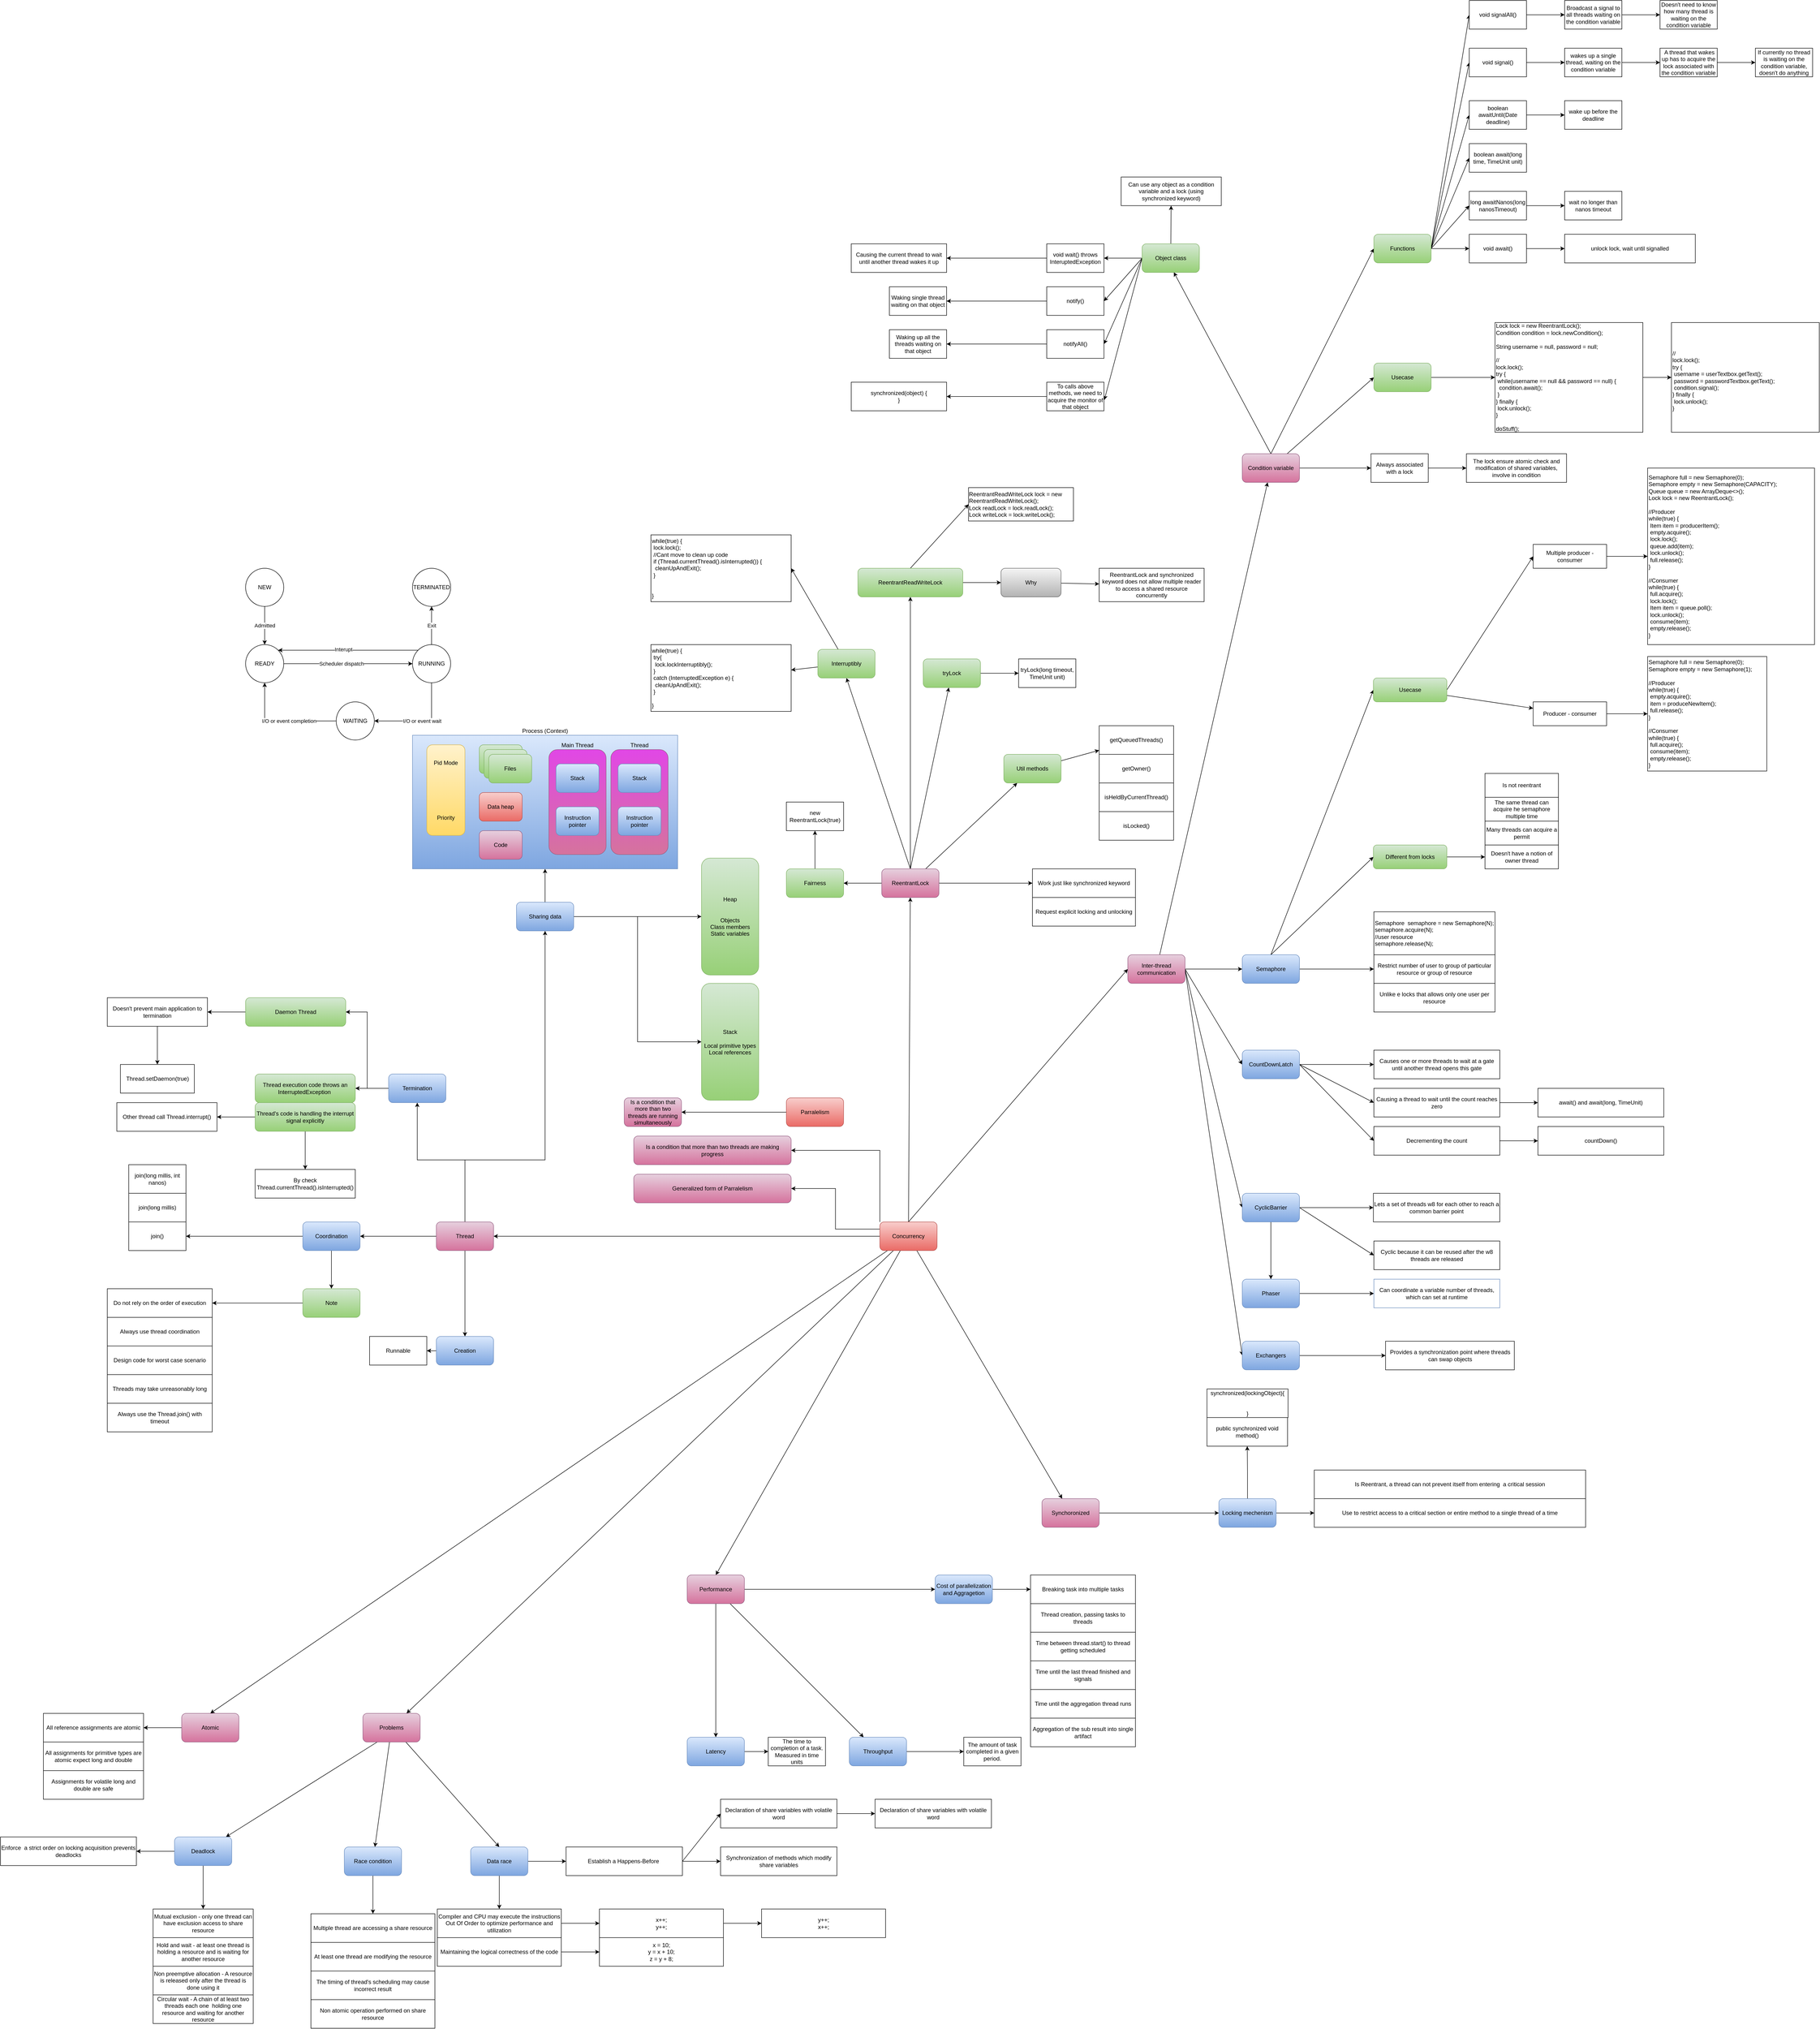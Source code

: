 <mxfile version="15.7.2" type="github">
  <diagram id="oZy7wKbEqz0-zu5jRp38" name="Page-1">
    <mxGraphModel dx="3498" dy="3247" grid="1" gridSize="10" guides="1" tooltips="1" connect="1" arrows="1" fold="1" page="1" pageScale="1" pageWidth="827" pageHeight="1169" math="0" shadow="0">
      <root>
        <mxCell id="0" />
        <mxCell id="1" parent="0" />
        <mxCell id="ih0MxeRuf-zjSA7udGjn-3" value="" style="edgeStyle=orthogonalEdgeStyle;rounded=0;orthogonalLoop=1;jettySize=auto;html=1;" parent="1" source="ih0MxeRuf-zjSA7udGjn-1" target="ih0MxeRuf-zjSA7udGjn-2" edge="1">
          <mxGeometry relative="1" as="geometry" />
        </mxCell>
        <mxCell id="8QjGCknOsjC02xYANgVm-7" value="" style="rounded=0;orthogonalLoop=1;jettySize=auto;html=1;" parent="1" source="ih0MxeRuf-zjSA7udGjn-1" target="8QjGCknOsjC02xYANgVm-6" edge="1">
          <mxGeometry relative="1" as="geometry" />
        </mxCell>
        <mxCell id="8QjGCknOsjC02xYANgVm-22" style="orthogonalLoop=1;jettySize=auto;html=1;entryX=0.5;entryY=0;entryDx=0;entryDy=0;rounded=0;strokeColor=none;" parent="1" source="ih0MxeRuf-zjSA7udGjn-1" target="ih0MxeRuf-zjSA7udGjn-39" edge="1">
          <mxGeometry relative="1" as="geometry" />
        </mxCell>
        <mxCell id="8QjGCknOsjC02xYANgVm-23" style="edgeStyle=none;rounded=0;orthogonalLoop=1;jettySize=auto;html=1;entryX=0.5;entryY=0;entryDx=0;entryDy=0;" parent="1" source="ih0MxeRuf-zjSA7udGjn-1" target="ih0MxeRuf-zjSA7udGjn-39" edge="1">
          <mxGeometry relative="1" as="geometry" />
        </mxCell>
        <mxCell id="8QjGCknOsjC02xYANgVm-25" style="edgeStyle=none;rounded=0;orthogonalLoop=1;jettySize=auto;html=1;entryX=0.5;entryY=0;entryDx=0;entryDy=0;" parent="1" source="ih0MxeRuf-zjSA7udGjn-1" target="8QjGCknOsjC02xYANgVm-24" edge="1">
          <mxGeometry relative="1" as="geometry" />
        </mxCell>
        <mxCell id="8QjGCknOsjC02xYANgVm-31" value="" style="edgeStyle=none;rounded=0;orthogonalLoop=1;jettySize=auto;html=1;" parent="1" source="ih0MxeRuf-zjSA7udGjn-1" target="8QjGCknOsjC02xYANgVm-30" edge="1">
          <mxGeometry relative="1" as="geometry" />
        </mxCell>
        <mxCell id="12GSZSamHGXfUHSNvfuX-2" style="rounded=0;orthogonalLoop=1;jettySize=auto;html=1;exitX=0.5;exitY=0;exitDx=0;exitDy=0;entryX=0;entryY=0.5;entryDx=0;entryDy=0;" parent="1" source="ih0MxeRuf-zjSA7udGjn-1" target="12GSZSamHGXfUHSNvfuX-1" edge="1">
          <mxGeometry relative="1" as="geometry" />
        </mxCell>
        <mxCell id="12GSZSamHGXfUHSNvfuX-93" value="" style="edgeStyle=none;rounded=0;orthogonalLoop=1;jettySize=auto;html=1;" parent="1" source="ih0MxeRuf-zjSA7udGjn-1" target="12GSZSamHGXfUHSNvfuX-92" edge="1">
          <mxGeometry relative="1" as="geometry" />
        </mxCell>
        <mxCell id="8wmp2OvwYDWUjcywUx13-3" style="edgeStyle=orthogonalEdgeStyle;rounded=0;orthogonalLoop=1;jettySize=auto;html=1;exitX=0;exitY=0;exitDx=0;exitDy=0;entryX=1;entryY=0.5;entryDx=0;entryDy=0;" parent="1" source="ih0MxeRuf-zjSA7udGjn-1" target="8wmp2OvwYDWUjcywUx13-2" edge="1">
          <mxGeometry relative="1" as="geometry" />
        </mxCell>
        <mxCell id="8wmp2OvwYDWUjcywUx13-8" style="edgeStyle=orthogonalEdgeStyle;rounded=0;orthogonalLoop=1;jettySize=auto;html=1;exitX=0;exitY=0.25;exitDx=0;exitDy=0;entryX=1;entryY=0.5;entryDx=0;entryDy=0;" parent="1" source="ih0MxeRuf-zjSA7udGjn-1" target="8wmp2OvwYDWUjcywUx13-7" edge="1">
          <mxGeometry relative="1" as="geometry" />
        </mxCell>
        <mxCell id="ih0MxeRuf-zjSA7udGjn-1" value="Concurrency" style="rounded=1;whiteSpace=wrap;html=1;gradientColor=#ea6b66;fillColor=#f8cecc;strokeColor=#b85450;" parent="1" vertex="1">
          <mxGeometry x="350" y="370" width="120" height="60" as="geometry" />
        </mxCell>
        <mxCell id="ih0MxeRuf-zjSA7udGjn-7" value="" style="edgeStyle=orthogonalEdgeStyle;rounded=0;orthogonalLoop=1;jettySize=auto;html=1;" parent="1" source="ih0MxeRuf-zjSA7udGjn-2" target="ih0MxeRuf-zjSA7udGjn-6" edge="1">
          <mxGeometry relative="1" as="geometry" />
        </mxCell>
        <mxCell id="ih0MxeRuf-zjSA7udGjn-10" value="" style="edgeStyle=orthogonalEdgeStyle;rounded=0;orthogonalLoop=1;jettySize=auto;html=1;" parent="1" source="ih0MxeRuf-zjSA7udGjn-2" target="ih0MxeRuf-zjSA7udGjn-9" edge="1">
          <mxGeometry relative="1" as="geometry">
            <Array as="points">
              <mxPoint x="-520" y="240" />
              <mxPoint x="-620" y="240" />
            </Array>
          </mxGeometry>
        </mxCell>
        <mxCell id="ih0MxeRuf-zjSA7udGjn-26" value="" style="edgeStyle=orthogonalEdgeStyle;rounded=0;orthogonalLoop=1;jettySize=auto;html=1;" parent="1" source="ih0MxeRuf-zjSA7udGjn-2" target="ih0MxeRuf-zjSA7udGjn-25" edge="1">
          <mxGeometry relative="1" as="geometry" />
        </mxCell>
        <mxCell id="ih0MxeRuf-zjSA7udGjn-62" style="edgeStyle=orthogonalEdgeStyle;rounded=0;orthogonalLoop=1;jettySize=auto;html=1;entryX=0.5;entryY=1;entryDx=0;entryDy=0;" parent="1" source="ih0MxeRuf-zjSA7udGjn-2" target="ih0MxeRuf-zjSA7udGjn-61" edge="1">
          <mxGeometry relative="1" as="geometry">
            <Array as="points">
              <mxPoint x="-520" y="240" />
              <mxPoint x="-352" y="240" />
            </Array>
            <mxPoint x="-360" y="-240" as="targetPoint" />
          </mxGeometry>
        </mxCell>
        <mxCell id="ih0MxeRuf-zjSA7udGjn-2" value="Thread" style="rounded=1;whiteSpace=wrap;html=1;gradientColor=#d5739d;fillColor=#e6d0de;strokeColor=#996185;" parent="1" vertex="1">
          <mxGeometry x="-580" y="370" width="120" height="60" as="geometry" />
        </mxCell>
        <mxCell id="ih0MxeRuf-zjSA7udGjn-4" value="Runnable" style="rounded=0;whiteSpace=wrap;html=1;" parent="1" vertex="1">
          <mxGeometry x="-720" y="610" width="120" height="60" as="geometry" />
        </mxCell>
        <mxCell id="ih0MxeRuf-zjSA7udGjn-8" style="edgeStyle=orthogonalEdgeStyle;rounded=0;orthogonalLoop=1;jettySize=auto;html=1;entryX=1;entryY=0.5;entryDx=0;entryDy=0;" parent="1" source="ih0MxeRuf-zjSA7udGjn-6" target="ih0MxeRuf-zjSA7udGjn-4" edge="1">
          <mxGeometry relative="1" as="geometry" />
        </mxCell>
        <mxCell id="ih0MxeRuf-zjSA7udGjn-6" value="Creation" style="rounded=1;whiteSpace=wrap;html=1;gradientColor=#7ea6e0;fillColor=#dae8fc;strokeColor=#6c8ebf;" parent="1" vertex="1">
          <mxGeometry x="-580" y="610" width="120" height="60" as="geometry" />
        </mxCell>
        <mxCell id="ih0MxeRuf-zjSA7udGjn-12" value="" style="edgeStyle=orthogonalEdgeStyle;rounded=0;orthogonalLoop=1;jettySize=auto;html=1;" parent="1" source="ih0MxeRuf-zjSA7udGjn-9" target="ih0MxeRuf-zjSA7udGjn-11" edge="1">
          <mxGeometry relative="1" as="geometry" />
        </mxCell>
        <mxCell id="ih0MxeRuf-zjSA7udGjn-20" style="edgeStyle=orthogonalEdgeStyle;rounded=0;orthogonalLoop=1;jettySize=auto;html=1;entryX=1;entryY=0.5;entryDx=0;entryDy=0;" parent="1" source="ih0MxeRuf-zjSA7udGjn-9" target="ih0MxeRuf-zjSA7udGjn-19" edge="1">
          <mxGeometry relative="1" as="geometry" />
        </mxCell>
        <mxCell id="ih0MxeRuf-zjSA7udGjn-9" value="Termination" style="rounded=1;whiteSpace=wrap;html=1;gradientColor=#7ea6e0;fillColor=#dae8fc;strokeColor=#6c8ebf;" parent="1" vertex="1">
          <mxGeometry x="-680" y="60" width="120" height="60" as="geometry" />
        </mxCell>
        <mxCell id="ih0MxeRuf-zjSA7udGjn-11" value="Thread execution code throws an InterruptedException&amp;nbsp;" style="rounded=1;whiteSpace=wrap;html=1;gradientColor=#97d077;fillColor=#d5e8d4;strokeColor=#82b366;" parent="1" vertex="1">
          <mxGeometry x="-960" y="60" width="210" height="60" as="geometry" />
        </mxCell>
        <mxCell id="ih0MxeRuf-zjSA7udGjn-15" value="" style="edgeStyle=orthogonalEdgeStyle;rounded=0;orthogonalLoop=1;jettySize=auto;html=1;" parent="1" source="ih0MxeRuf-zjSA7udGjn-13" target="ih0MxeRuf-zjSA7udGjn-14" edge="1">
          <mxGeometry relative="1" as="geometry" />
        </mxCell>
        <mxCell id="ih0MxeRuf-zjSA7udGjn-17" value="" style="edgeStyle=orthogonalEdgeStyle;rounded=0;orthogonalLoop=1;jettySize=auto;html=1;" parent="1" source="ih0MxeRuf-zjSA7udGjn-13" target="ih0MxeRuf-zjSA7udGjn-16" edge="1">
          <mxGeometry relative="1" as="geometry" />
        </mxCell>
        <mxCell id="ih0MxeRuf-zjSA7udGjn-13" value="Thread&#39;s code is handling the interrupt signal explicitly" style="rounded=1;whiteSpace=wrap;html=1;gradientColor=#97d077;fillColor=#d5e8d4;strokeColor=#82b366;" parent="1" vertex="1">
          <mxGeometry x="-960" y="120" width="210" height="60" as="geometry" />
        </mxCell>
        <mxCell id="ih0MxeRuf-zjSA7udGjn-14" value="By check Thread.currentThread().isInterrupted()" style="rounded=0;whiteSpace=wrap;html=1;" parent="1" vertex="1">
          <mxGeometry x="-960" y="260" width="210" height="60" as="geometry" />
        </mxCell>
        <mxCell id="ih0MxeRuf-zjSA7udGjn-16" value="Other thread call Thread.interrupt()" style="rounded=0;whiteSpace=wrap;html=1;" parent="1" vertex="1">
          <mxGeometry x="-1250" y="120" width="210" height="60" as="geometry" />
        </mxCell>
        <mxCell id="ih0MxeRuf-zjSA7udGjn-22" value="" style="edgeStyle=orthogonalEdgeStyle;rounded=0;orthogonalLoop=1;jettySize=auto;html=1;" parent="1" source="ih0MxeRuf-zjSA7udGjn-19" target="ih0MxeRuf-zjSA7udGjn-21" edge="1">
          <mxGeometry relative="1" as="geometry" />
        </mxCell>
        <mxCell id="ih0MxeRuf-zjSA7udGjn-19" value="Daemon Thread" style="rounded=1;whiteSpace=wrap;html=1;gradientColor=#97d077;fillColor=#d5e8d4;strokeColor=#82b366;" parent="1" vertex="1">
          <mxGeometry x="-980" y="-100" width="210" height="60" as="geometry" />
        </mxCell>
        <mxCell id="ih0MxeRuf-zjSA7udGjn-24" value="" style="edgeStyle=orthogonalEdgeStyle;rounded=0;orthogonalLoop=1;jettySize=auto;html=1;" parent="1" source="ih0MxeRuf-zjSA7udGjn-21" target="ih0MxeRuf-zjSA7udGjn-23" edge="1">
          <mxGeometry relative="1" as="geometry" />
        </mxCell>
        <mxCell id="ih0MxeRuf-zjSA7udGjn-21" value="Doesn&#39;t prevent main application to termination" style="rounded=0;whiteSpace=wrap;html=1;" parent="1" vertex="1">
          <mxGeometry x="-1270" y="-100" width="210" height="60" as="geometry" />
        </mxCell>
        <mxCell id="ih0MxeRuf-zjSA7udGjn-23" value="Thread.setDaemon(true)" style="whiteSpace=wrap;html=1;rounded=0;" parent="1" vertex="1">
          <mxGeometry x="-1242.5" y="40" width="155" height="60" as="geometry" />
        </mxCell>
        <mxCell id="ih0MxeRuf-zjSA7udGjn-28" value="" style="edgeStyle=orthogonalEdgeStyle;rounded=0;orthogonalLoop=1;jettySize=auto;html=1;" parent="1" source="ih0MxeRuf-zjSA7udGjn-25" target="ih0MxeRuf-zjSA7udGjn-27" edge="1">
          <mxGeometry relative="1" as="geometry" />
        </mxCell>
        <mxCell id="ih0MxeRuf-zjSA7udGjn-32" value="" style="edgeStyle=orthogonalEdgeStyle;rounded=0;orthogonalLoop=1;jettySize=auto;html=1;" parent="1" source="ih0MxeRuf-zjSA7udGjn-25" target="ih0MxeRuf-zjSA7udGjn-31" edge="1">
          <mxGeometry relative="1" as="geometry" />
        </mxCell>
        <mxCell id="ih0MxeRuf-zjSA7udGjn-25" value="Coordination" style="rounded=1;whiteSpace=wrap;html=1;gradientColor=#7ea6e0;fillColor=#dae8fc;strokeColor=#6c8ebf;" parent="1" vertex="1">
          <mxGeometry x="-860" y="370" width="120" height="60" as="geometry" />
        </mxCell>
        <mxCell id="ih0MxeRuf-zjSA7udGjn-27" value="join()" style="rounded=0;whiteSpace=wrap;html=1;" parent="1" vertex="1">
          <mxGeometry x="-1225" y="370" width="120" height="60" as="geometry" />
        </mxCell>
        <mxCell id="ih0MxeRuf-zjSA7udGjn-29" value="join(long millis, int nanos)" style="rounded=0;whiteSpace=wrap;html=1;" parent="1" vertex="1">
          <mxGeometry x="-1225" y="250" width="120" height="60" as="geometry" />
        </mxCell>
        <mxCell id="ih0MxeRuf-zjSA7udGjn-30" value="join(long millis)" style="rounded=0;whiteSpace=wrap;html=1;" parent="1" vertex="1">
          <mxGeometry x="-1225" y="310" width="120" height="60" as="geometry" />
        </mxCell>
        <mxCell id="ih0MxeRuf-zjSA7udGjn-34" value="" style="edgeStyle=orthogonalEdgeStyle;rounded=0;orthogonalLoop=1;jettySize=auto;html=1;" parent="1" source="ih0MxeRuf-zjSA7udGjn-31" target="ih0MxeRuf-zjSA7udGjn-33" edge="1">
          <mxGeometry relative="1" as="geometry" />
        </mxCell>
        <mxCell id="ih0MxeRuf-zjSA7udGjn-31" value="Note" style="rounded=1;whiteSpace=wrap;html=1;gradientColor=#97d077;fillColor=#d5e8d4;strokeColor=#82b366;" parent="1" vertex="1">
          <mxGeometry x="-860" y="510" width="120" height="60" as="geometry" />
        </mxCell>
        <mxCell id="ih0MxeRuf-zjSA7udGjn-33" value="Do not rely on the order of execution" style="rounded=0;whiteSpace=wrap;html=1;" parent="1" vertex="1">
          <mxGeometry x="-1270" y="510" width="220" height="60" as="geometry" />
        </mxCell>
        <mxCell id="ih0MxeRuf-zjSA7udGjn-35" value="Always use thread coordination" style="rounded=0;whiteSpace=wrap;html=1;" parent="1" vertex="1">
          <mxGeometry x="-1270" y="570" width="220" height="60" as="geometry" />
        </mxCell>
        <mxCell id="ih0MxeRuf-zjSA7udGjn-36" value="Design code for worst case scenario" style="rounded=0;whiteSpace=wrap;html=1;" parent="1" vertex="1">
          <mxGeometry x="-1270" y="630" width="220" height="60" as="geometry" />
        </mxCell>
        <mxCell id="ih0MxeRuf-zjSA7udGjn-37" value="Threads may take unreasonably long" style="rounded=0;whiteSpace=wrap;html=1;" parent="1" vertex="1">
          <mxGeometry x="-1270" y="690" width="220" height="60" as="geometry" />
        </mxCell>
        <mxCell id="ih0MxeRuf-zjSA7udGjn-38" value="Always use the Thread.join() with timeout" style="rounded=0;whiteSpace=wrap;html=1;" parent="1" vertex="1">
          <mxGeometry x="-1270" y="750" width="220" height="60" as="geometry" />
        </mxCell>
        <mxCell id="ih0MxeRuf-zjSA7udGjn-42" value="" style="edgeStyle=orthogonalEdgeStyle;rounded=0;orthogonalLoop=1;jettySize=auto;html=1;" parent="1" source="ih0MxeRuf-zjSA7udGjn-39" target="ih0MxeRuf-zjSA7udGjn-41" edge="1">
          <mxGeometry relative="1" as="geometry" />
        </mxCell>
        <mxCell id="ih0MxeRuf-zjSA7udGjn-46" value="" style="rounded=0;orthogonalLoop=1;jettySize=auto;html=1;" parent="1" source="ih0MxeRuf-zjSA7udGjn-39" target="ih0MxeRuf-zjSA7udGjn-45" edge="1">
          <mxGeometry relative="1" as="geometry" />
        </mxCell>
        <mxCell id="ih0MxeRuf-zjSA7udGjn-50" value="" style="edgeStyle=orthogonalEdgeStyle;rounded=0;orthogonalLoop=1;jettySize=auto;html=1;" parent="1" source="ih0MxeRuf-zjSA7udGjn-39" target="ih0MxeRuf-zjSA7udGjn-49" edge="1">
          <mxGeometry relative="1" as="geometry" />
        </mxCell>
        <mxCell id="ih0MxeRuf-zjSA7udGjn-39" value="Performance" style="rounded=1;whiteSpace=wrap;html=1;gradientColor=#d5739d;fillColor=#e6d0de;strokeColor=#996185;" parent="1" vertex="1">
          <mxGeometry x="-54" y="1110" width="120" height="60" as="geometry" />
        </mxCell>
        <mxCell id="ih0MxeRuf-zjSA7udGjn-44" value="" style="edgeStyle=orthogonalEdgeStyle;rounded=0;orthogonalLoop=1;jettySize=auto;html=1;" parent="1" source="ih0MxeRuf-zjSA7udGjn-41" target="ih0MxeRuf-zjSA7udGjn-43" edge="1">
          <mxGeometry relative="1" as="geometry" />
        </mxCell>
        <mxCell id="ih0MxeRuf-zjSA7udGjn-41" value="Latency" style="rounded=1;whiteSpace=wrap;html=1;gradientColor=#7ea6e0;fillColor=#dae8fc;strokeColor=#6c8ebf;" parent="1" vertex="1">
          <mxGeometry x="-54" y="1450" width="120" height="60" as="geometry" />
        </mxCell>
        <mxCell id="ih0MxeRuf-zjSA7udGjn-43" value="The time to completion of a task. Measured in time units" style="rounded=0;whiteSpace=wrap;html=1;" parent="1" vertex="1">
          <mxGeometry x="116" y="1450" width="120" height="60" as="geometry" />
        </mxCell>
        <mxCell id="ih0MxeRuf-zjSA7udGjn-48" value="" style="edgeStyle=orthogonalEdgeStyle;rounded=0;orthogonalLoop=1;jettySize=auto;html=1;" parent="1" source="ih0MxeRuf-zjSA7udGjn-45" target="ih0MxeRuf-zjSA7udGjn-47" edge="1">
          <mxGeometry relative="1" as="geometry" />
        </mxCell>
        <mxCell id="ih0MxeRuf-zjSA7udGjn-45" value="Throughput" style="rounded=1;whiteSpace=wrap;html=1;gradientColor=#7ea6e0;fillColor=#dae8fc;strokeColor=#6c8ebf;" parent="1" vertex="1">
          <mxGeometry x="286" y="1450" width="120" height="60" as="geometry" />
        </mxCell>
        <mxCell id="ih0MxeRuf-zjSA7udGjn-47" value="The amount of task completed in a given period." style="whiteSpace=wrap;html=1;rounded=0;" parent="1" vertex="1">
          <mxGeometry x="526" y="1450" width="120" height="60" as="geometry" />
        </mxCell>
        <mxCell id="ih0MxeRuf-zjSA7udGjn-52" value="" style="edgeStyle=orthogonalEdgeStyle;rounded=0;orthogonalLoop=1;jettySize=auto;html=1;" parent="1" source="ih0MxeRuf-zjSA7udGjn-49" target="ih0MxeRuf-zjSA7udGjn-51" edge="1">
          <mxGeometry relative="1" as="geometry" />
        </mxCell>
        <mxCell id="ih0MxeRuf-zjSA7udGjn-49" value="Cost of parallelization and Aggragetion" style="rounded=1;whiteSpace=wrap;html=1;gradientColor=#7ea6e0;fillColor=#dae8fc;strokeColor=#6c8ebf;" parent="1" vertex="1">
          <mxGeometry x="466" y="1110" width="120" height="60" as="geometry" />
        </mxCell>
        <mxCell id="ih0MxeRuf-zjSA7udGjn-51" value="Breaking task into multiple tasks" style="rounded=0;whiteSpace=wrap;html=1;" parent="1" vertex="1">
          <mxGeometry x="666" y="1110" width="220" height="60" as="geometry" />
        </mxCell>
        <mxCell id="ih0MxeRuf-zjSA7udGjn-53" value="Thread creation, passing tasks to threads" style="rounded=0;whiteSpace=wrap;html=1;" parent="1" vertex="1">
          <mxGeometry x="666" y="1170" width="220" height="60" as="geometry" />
        </mxCell>
        <mxCell id="ih0MxeRuf-zjSA7udGjn-54" value="Time between thread.start() to thread getting scheduled" style="rounded=0;whiteSpace=wrap;html=1;" parent="1" vertex="1">
          <mxGeometry x="666" y="1230" width="220" height="60" as="geometry" />
        </mxCell>
        <mxCell id="ih0MxeRuf-zjSA7udGjn-55" value="Time until the last thread finished and signals" style="rounded=0;whiteSpace=wrap;html=1;" parent="1" vertex="1">
          <mxGeometry x="666" y="1290" width="220" height="60" as="geometry" />
        </mxCell>
        <mxCell id="ih0MxeRuf-zjSA7udGjn-56" value="Time until the aggregation thread runs" style="rounded=0;whiteSpace=wrap;html=1;" parent="1" vertex="1">
          <mxGeometry x="666" y="1350" width="220" height="60" as="geometry" />
        </mxCell>
        <mxCell id="ih0MxeRuf-zjSA7udGjn-57" value="Aggregation of the sub result into single artifact" style="rounded=0;whiteSpace=wrap;html=1;" parent="1" vertex="1">
          <mxGeometry x="666" y="1410" width="220" height="60" as="geometry" />
        </mxCell>
        <mxCell id="8QjGCknOsjC02xYANgVm-1" value="" style="edgeStyle=orthogonalEdgeStyle;rounded=0;orthogonalLoop=1;jettySize=auto;html=1;entryX=0.5;entryY=1;entryDx=0;entryDy=0;" parent="1" source="ih0MxeRuf-zjSA7udGjn-61" target="ih0MxeRuf-zjSA7udGjn-64" edge="1">
          <mxGeometry relative="1" as="geometry" />
        </mxCell>
        <mxCell id="8QjGCknOsjC02xYANgVm-3" value="" style="edgeStyle=orthogonalEdgeStyle;rounded=0;orthogonalLoop=1;jettySize=auto;html=1;" parent="1" source="ih0MxeRuf-zjSA7udGjn-61" target="8QjGCknOsjC02xYANgVm-2" edge="1">
          <mxGeometry relative="1" as="geometry" />
        </mxCell>
        <mxCell id="8QjGCknOsjC02xYANgVm-5" style="edgeStyle=orthogonalEdgeStyle;rounded=0;orthogonalLoop=1;jettySize=auto;html=1;entryX=0;entryY=0.5;entryDx=0;entryDy=0;" parent="1" source="ih0MxeRuf-zjSA7udGjn-61" target="8QjGCknOsjC02xYANgVm-4" edge="1">
          <mxGeometry relative="1" as="geometry" />
        </mxCell>
        <mxCell id="ih0MxeRuf-zjSA7udGjn-61" value="Sharing data" style="rounded=1;whiteSpace=wrap;html=1;gradientColor=#7ea6e0;fillColor=#dae8fc;strokeColor=#6c8ebf;" parent="1" vertex="1">
          <mxGeometry x="-412" y="-300" width="120" height="60" as="geometry" />
        </mxCell>
        <mxCell id="ih0MxeRuf-zjSA7udGjn-64" value="Process (Context)" style="rounded=0;whiteSpace=wrap;html=1;gradientColor=#7ea6e0;fillColor=#dae8fc;strokeColor=#6c8ebf;labelPosition=center;verticalLabelPosition=top;align=center;verticalAlign=bottom;textDirection=ltr;arcSize=0;" parent="1" vertex="1">
          <mxGeometry x="-630" y="-650" width="556" height="280" as="geometry" />
        </mxCell>
        <mxCell id="ih0MxeRuf-zjSA7udGjn-65" value="Pid Mode&lt;br&gt;&lt;br&gt;&lt;br&gt;&lt;br&gt;&lt;br&gt;&lt;br&gt;&lt;br&gt;&lt;br&gt;Priority" style="rounded=1;whiteSpace=wrap;html=1;gradientColor=#ffd966;fillColor=#fff2cc;strokeColor=#d6b656;" parent="1" vertex="1">
          <mxGeometry x="-600" y="-630" width="80" height="190" as="geometry" />
        </mxCell>
        <mxCell id="ih0MxeRuf-zjSA7udGjn-66" value="Files" style="rounded=1;whiteSpace=wrap;html=1;gradientColor=#97d077;fillColor=#d5e8d4;strokeColor=#82b366;" parent="1" vertex="1">
          <mxGeometry x="-490" y="-630" width="90" height="60" as="geometry" />
        </mxCell>
        <mxCell id="ih0MxeRuf-zjSA7udGjn-67" value="Files" style="rounded=1;whiteSpace=wrap;html=1;gradientColor=#97d077;fillColor=#d5e8d4;strokeColor=#82b366;" parent="1" vertex="1">
          <mxGeometry x="-480" y="-620" width="90" height="60" as="geometry" />
        </mxCell>
        <mxCell id="ih0MxeRuf-zjSA7udGjn-68" value="Files" style="rounded=1;whiteSpace=wrap;html=1;gradientColor=#97d077;fillColor=#d5e8d4;strokeColor=#82b366;" parent="1" vertex="1">
          <mxGeometry x="-470" y="-610" width="90" height="60" as="geometry" />
        </mxCell>
        <mxCell id="ih0MxeRuf-zjSA7udGjn-69" value="Data heap" style="rounded=1;whiteSpace=wrap;html=1;gradientColor=#ea6b66;fillColor=#f8cecc;strokeColor=#b85450;" parent="1" vertex="1">
          <mxGeometry x="-490" y="-530" width="90" height="60" as="geometry" />
        </mxCell>
        <mxCell id="ih0MxeRuf-zjSA7udGjn-70" value="Code" style="rounded=1;whiteSpace=wrap;html=1;gradientColor=#d5739d;fillColor=#e6d0de;strokeColor=#996185;" parent="1" vertex="1">
          <mxGeometry x="-490" y="-450" width="90" height="60" as="geometry" />
        </mxCell>
        <mxCell id="ih0MxeRuf-zjSA7udGjn-71" value="Main Thread" style="rounded=1;whiteSpace=wrap;html=1;gradientColor=#d5739d;fillColor=#E147E6;strokeColor=#996185;labelPosition=center;verticalLabelPosition=top;align=center;verticalAlign=bottom;" parent="1" vertex="1">
          <mxGeometry x="-344" y="-620" width="120" height="220" as="geometry" />
        </mxCell>
        <mxCell id="ih0MxeRuf-zjSA7udGjn-72" value="Stack" style="rounded=1;whiteSpace=wrap;html=1;gradientColor=#7ea6e0;fillColor=#dae8fc;strokeColor=#6c8ebf;" parent="1" vertex="1">
          <mxGeometry x="-329" y="-590" width="90" height="60" as="geometry" />
        </mxCell>
        <mxCell id="ih0MxeRuf-zjSA7udGjn-73" value="Instruction pointer" style="rounded=1;whiteSpace=wrap;html=1;gradientColor=#7ea6e0;fillColor=#dae8fc;strokeColor=#6c8ebf;" parent="1" vertex="1">
          <mxGeometry x="-329" y="-500" width="90" height="60" as="geometry" />
        </mxCell>
        <mxCell id="ih0MxeRuf-zjSA7udGjn-80" value="Thread" style="rounded=1;whiteSpace=wrap;html=1;gradientColor=#d5739d;fillColor=#E147E6;strokeColor=#996185;labelPosition=center;verticalLabelPosition=top;align=center;verticalAlign=bottom;" parent="1" vertex="1">
          <mxGeometry x="-214" y="-620" width="120" height="220" as="geometry" />
        </mxCell>
        <mxCell id="ih0MxeRuf-zjSA7udGjn-81" value="Stack" style="rounded=1;whiteSpace=wrap;html=1;gradientColor=#7ea6e0;fillColor=#dae8fc;strokeColor=#6c8ebf;" parent="1" vertex="1">
          <mxGeometry x="-199" y="-590" width="90" height="60" as="geometry" />
        </mxCell>
        <mxCell id="ih0MxeRuf-zjSA7udGjn-82" value="Instruction pointer" style="rounded=1;whiteSpace=wrap;html=1;gradientColor=#7ea6e0;fillColor=#dae8fc;strokeColor=#6c8ebf;" parent="1" vertex="1">
          <mxGeometry x="-199" y="-500" width="90" height="60" as="geometry" />
        </mxCell>
        <mxCell id="8QjGCknOsjC02xYANgVm-2" value="Heap&lt;br&gt;&lt;br&gt;&lt;br&gt;Objects&lt;br&gt;Class members&lt;br&gt;Static variables" style="rounded=1;whiteSpace=wrap;html=1;gradientColor=#97d077;fillColor=#d5e8d4;strokeColor=#82b366;labelPosition=center;verticalLabelPosition=middle;align=center;verticalAlign=middle;" parent="1" vertex="1">
          <mxGeometry x="-24" y="-392.5" width="120" height="245" as="geometry" />
        </mxCell>
        <mxCell id="8QjGCknOsjC02xYANgVm-4" value="Stack&lt;br&gt;&lt;br&gt;Local primitive types&lt;br&gt;Local references" style="rounded=1;whiteSpace=wrap;html=1;gradientColor=#97d077;fillColor=#d5e8d4;strokeColor=#82b366;labelPosition=center;verticalLabelPosition=middle;align=center;verticalAlign=middle;" parent="1" vertex="1">
          <mxGeometry x="-24" y="-130" width="120" height="245" as="geometry" />
        </mxCell>
        <mxCell id="8QjGCknOsjC02xYANgVm-9" value="" style="edgeStyle=orthogonalEdgeStyle;rounded=0;orthogonalLoop=1;jettySize=auto;html=1;" parent="1" source="8QjGCknOsjC02xYANgVm-6" target="8QjGCknOsjC02xYANgVm-8" edge="1">
          <mxGeometry relative="1" as="geometry" />
        </mxCell>
        <mxCell id="8QjGCknOsjC02xYANgVm-6" value="Synchoronized" style="rounded=1;whiteSpace=wrap;html=1;gradientColor=#d5739d;fillColor=#e6d0de;strokeColor=#996185;" parent="1" vertex="1">
          <mxGeometry x="690" y="950" width="120" height="60" as="geometry" />
        </mxCell>
        <mxCell id="8QjGCknOsjC02xYANgVm-11" value="" style="edgeStyle=orthogonalEdgeStyle;rounded=0;orthogonalLoop=1;jettySize=auto;html=1;" parent="1" source="8QjGCknOsjC02xYANgVm-8" target="8QjGCknOsjC02xYANgVm-10" edge="1">
          <mxGeometry relative="1" as="geometry" />
        </mxCell>
        <mxCell id="8QjGCknOsjC02xYANgVm-13" value="" style="edgeStyle=orthogonalEdgeStyle;rounded=0;orthogonalLoop=1;jettySize=auto;html=1;" parent="1" source="8QjGCknOsjC02xYANgVm-8" target="8QjGCknOsjC02xYANgVm-12" edge="1">
          <mxGeometry relative="1" as="geometry" />
        </mxCell>
        <mxCell id="8QjGCknOsjC02xYANgVm-8" value="Locking mechenism" style="rounded=1;whiteSpace=wrap;html=1;gradientColor=#7ea6e0;fillColor=#dae8fc;strokeColor=#6c8ebf;" parent="1" vertex="1">
          <mxGeometry x="1061" y="950" width="120" height="60" as="geometry" />
        </mxCell>
        <mxCell id="8QjGCknOsjC02xYANgVm-10" value="Use to restrict access to a critical section or entire method to a single thread of a time" style="rounded=0;whiteSpace=wrap;html=1;" parent="1" vertex="1">
          <mxGeometry x="1261" y="950" width="569" height="60" as="geometry" />
        </mxCell>
        <mxCell id="8QjGCknOsjC02xYANgVm-12" value="public synchronized void method()" style="rounded=0;whiteSpace=wrap;html=1;" parent="1" vertex="1">
          <mxGeometry x="1036" y="780" width="169" height="60" as="geometry" />
        </mxCell>
        <mxCell id="8QjGCknOsjC02xYANgVm-14" value="synchronized(lockingObject){&lt;br&gt;&lt;br&gt;&lt;br&gt;}&lt;br&gt;" style="rounded=0;whiteSpace=wrap;html=1;" parent="1" vertex="1">
          <mxGeometry x="1036" y="720" width="170" height="60" as="geometry" />
        </mxCell>
        <mxCell id="8QjGCknOsjC02xYANgVm-16" value="Is Reentrant, a thread can not prevent itself from entering&amp;nbsp; a critical session" style="rounded=0;whiteSpace=wrap;html=1;" parent="1" vertex="1">
          <mxGeometry x="1261" y="890" width="569" height="60" as="geometry" />
        </mxCell>
        <mxCell id="8QjGCknOsjC02xYANgVm-27" value="" style="edgeStyle=none;rounded=0;orthogonalLoop=1;jettySize=auto;html=1;" parent="1" source="8QjGCknOsjC02xYANgVm-24" target="8QjGCknOsjC02xYANgVm-26" edge="1">
          <mxGeometry relative="1" as="geometry" />
        </mxCell>
        <mxCell id="8QjGCknOsjC02xYANgVm-24" value="Atomic" style="rounded=1;whiteSpace=wrap;html=1;gradientColor=#d5739d;fillColor=#e6d0de;strokeColor=#996185;" parent="1" vertex="1">
          <mxGeometry x="-1114" y="1400" width="120" height="60" as="geometry" />
        </mxCell>
        <mxCell id="8QjGCknOsjC02xYANgVm-26" value="All reference assignments are atomic" style="rounded=0;whiteSpace=wrap;html=1;" parent="1" vertex="1">
          <mxGeometry x="-1404" y="1400" width="210" height="60" as="geometry" />
        </mxCell>
        <mxCell id="8QjGCknOsjC02xYANgVm-28" value="All assignments for primitive types are atomic expect long and double" style="rounded=0;whiteSpace=wrap;html=1;" parent="1" vertex="1">
          <mxGeometry x="-1404" y="1460" width="210" height="60" as="geometry" />
        </mxCell>
        <mxCell id="8QjGCknOsjC02xYANgVm-29" value="Assignments for volatile long and double are safe" style="rounded=0;whiteSpace=wrap;html=1;" parent="1" vertex="1">
          <mxGeometry x="-1404" y="1520" width="210" height="60" as="geometry" />
        </mxCell>
        <mxCell id="8QjGCknOsjC02xYANgVm-33" value="" style="edgeStyle=none;rounded=0;orthogonalLoop=1;jettySize=auto;html=1;" parent="1" source="8QjGCknOsjC02xYANgVm-30" target="8QjGCknOsjC02xYANgVm-32" edge="1">
          <mxGeometry relative="1" as="geometry" />
        </mxCell>
        <mxCell id="8QjGCknOsjC02xYANgVm-40" style="edgeStyle=none;rounded=0;orthogonalLoop=1;jettySize=auto;html=1;exitX=0.75;exitY=1;exitDx=0;exitDy=0;entryX=0.5;entryY=0;entryDx=0;entryDy=0;" parent="1" source="8QjGCknOsjC02xYANgVm-30" target="8QjGCknOsjC02xYANgVm-39" edge="1">
          <mxGeometry relative="1" as="geometry" />
        </mxCell>
        <mxCell id="8QjGCknOsjC02xYANgVm-61" style="edgeStyle=none;rounded=0;orthogonalLoop=1;jettySize=auto;html=1;exitX=0.25;exitY=1;exitDx=0;exitDy=0;" parent="1" source="8QjGCknOsjC02xYANgVm-30" target="8QjGCknOsjC02xYANgVm-59" edge="1">
          <mxGeometry relative="1" as="geometry" />
        </mxCell>
        <mxCell id="8QjGCknOsjC02xYANgVm-30" value="Problems" style="rounded=1;whiteSpace=wrap;html=1;gradientColor=#d5739d;fillColor=#e6d0de;strokeColor=#996185;" parent="1" vertex="1">
          <mxGeometry x="-734" y="1400" width="120" height="60" as="geometry" />
        </mxCell>
        <mxCell id="8QjGCknOsjC02xYANgVm-35" value="" style="edgeStyle=none;rounded=0;orthogonalLoop=1;jettySize=auto;html=1;" parent="1" source="8QjGCknOsjC02xYANgVm-32" target="8QjGCknOsjC02xYANgVm-34" edge="1">
          <mxGeometry relative="1" as="geometry" />
        </mxCell>
        <mxCell id="8QjGCknOsjC02xYANgVm-32" value="Race condition" style="rounded=1;whiteSpace=wrap;html=1;gradientColor=#7ea6e0;fillColor=#dae8fc;strokeColor=#6c8ebf;" parent="1" vertex="1">
          <mxGeometry x="-773" y="1680" width="120" height="60" as="geometry" />
        </mxCell>
        <mxCell id="8QjGCknOsjC02xYANgVm-34" value="Multiple thread are accessing a share resource" style="rounded=0;whiteSpace=wrap;html=1;" parent="1" vertex="1">
          <mxGeometry x="-843" y="1820" width="260" height="60" as="geometry" />
        </mxCell>
        <mxCell id="8QjGCknOsjC02xYANgVm-36" value="At least one thread are modifying the resource" style="rounded=0;whiteSpace=wrap;html=1;" parent="1" vertex="1">
          <mxGeometry x="-843" y="1880" width="260" height="60" as="geometry" />
        </mxCell>
        <mxCell id="8QjGCknOsjC02xYANgVm-37" value="The timing of thread&#39;s scheduling may cause incorrect result" style="rounded=0;whiteSpace=wrap;html=1;" parent="1" vertex="1">
          <mxGeometry x="-843" y="1940" width="260" height="60" as="geometry" />
        </mxCell>
        <mxCell id="8QjGCknOsjC02xYANgVm-38" value="Non atomic operation performed on share resource" style="rounded=0;whiteSpace=wrap;html=1;" parent="1" vertex="1">
          <mxGeometry x="-843" y="2000" width="260" height="60" as="geometry" />
        </mxCell>
        <mxCell id="8QjGCknOsjC02xYANgVm-42" value="" style="edgeStyle=none;rounded=0;orthogonalLoop=1;jettySize=auto;html=1;" parent="1" source="8QjGCknOsjC02xYANgVm-39" target="8QjGCknOsjC02xYANgVm-41" edge="1">
          <mxGeometry relative="1" as="geometry" />
        </mxCell>
        <mxCell id="8QjGCknOsjC02xYANgVm-52" value="" style="edgeStyle=none;rounded=0;orthogonalLoop=1;jettySize=auto;html=1;" parent="1" source="8QjGCknOsjC02xYANgVm-39" target="8QjGCknOsjC02xYANgVm-51" edge="1">
          <mxGeometry relative="1" as="geometry" />
        </mxCell>
        <mxCell id="8QjGCknOsjC02xYANgVm-39" value="Data race" style="rounded=1;whiteSpace=wrap;html=1;gradientColor=#7ea6e0;fillColor=#dae8fc;strokeColor=#6c8ebf;" parent="1" vertex="1">
          <mxGeometry x="-508" y="1680" width="120" height="60" as="geometry" />
        </mxCell>
        <mxCell id="8QjGCknOsjC02xYANgVm-48" value="" style="edgeStyle=none;rounded=0;orthogonalLoop=1;jettySize=auto;html=1;" parent="1" source="8QjGCknOsjC02xYANgVm-41" target="8QjGCknOsjC02xYANgVm-47" edge="1">
          <mxGeometry relative="1" as="geometry" />
        </mxCell>
        <mxCell id="8QjGCknOsjC02xYANgVm-41" value="Compiler and CPU may execute the instructions Out Of Order to optimize performance and utilization" style="rounded=0;whiteSpace=wrap;html=1;" parent="1" vertex="1">
          <mxGeometry x="-578" y="1810" width="260" height="60" as="geometry" />
        </mxCell>
        <mxCell id="8QjGCknOsjC02xYANgVm-45" value="" style="edgeStyle=none;rounded=0;orthogonalLoop=1;jettySize=auto;html=1;" parent="1" source="8QjGCknOsjC02xYANgVm-43" target="8QjGCknOsjC02xYANgVm-44" edge="1">
          <mxGeometry relative="1" as="geometry" />
        </mxCell>
        <mxCell id="8QjGCknOsjC02xYANgVm-43" value="Maintaining the logical correctness of the code" style="rounded=0;whiteSpace=wrap;html=1;" parent="1" vertex="1">
          <mxGeometry x="-578" y="1870" width="260" height="60" as="geometry" />
        </mxCell>
        <mxCell id="8QjGCknOsjC02xYANgVm-44" value="x = 10;&lt;br&gt;y = x + 10;&lt;br&gt;z = y + 8;" style="rounded=0;whiteSpace=wrap;html=1;" parent="1" vertex="1">
          <mxGeometry x="-238" y="1870" width="260" height="60" as="geometry" />
        </mxCell>
        <mxCell id="8QjGCknOsjC02xYANgVm-50" value="" style="edgeStyle=none;rounded=0;orthogonalLoop=1;jettySize=auto;html=1;" parent="1" source="8QjGCknOsjC02xYANgVm-47" target="8QjGCknOsjC02xYANgVm-49" edge="1">
          <mxGeometry relative="1" as="geometry" />
        </mxCell>
        <mxCell id="8QjGCknOsjC02xYANgVm-47" value="x++;&lt;br&gt;y++;" style="rounded=0;whiteSpace=wrap;html=1;" parent="1" vertex="1">
          <mxGeometry x="-238" y="1810" width="260" height="60" as="geometry" />
        </mxCell>
        <mxCell id="8QjGCknOsjC02xYANgVm-49" value="y++;&lt;br&gt;x++;" style="rounded=0;whiteSpace=wrap;html=1;" parent="1" vertex="1">
          <mxGeometry x="102" y="1810" width="260" height="60" as="geometry" />
        </mxCell>
        <mxCell id="8QjGCknOsjC02xYANgVm-54" value="" style="edgeStyle=none;rounded=0;orthogonalLoop=1;jettySize=auto;html=1;" parent="1" source="8QjGCknOsjC02xYANgVm-51" target="8QjGCknOsjC02xYANgVm-53" edge="1">
          <mxGeometry relative="1" as="geometry" />
        </mxCell>
        <mxCell id="8QjGCknOsjC02xYANgVm-56" style="edgeStyle=none;rounded=0;orthogonalLoop=1;jettySize=auto;html=1;exitX=1;exitY=0.5;exitDx=0;exitDy=0;entryX=0;entryY=0.5;entryDx=0;entryDy=0;" parent="1" source="8QjGCknOsjC02xYANgVm-51" target="8QjGCknOsjC02xYANgVm-55" edge="1">
          <mxGeometry relative="1" as="geometry" />
        </mxCell>
        <mxCell id="8QjGCknOsjC02xYANgVm-51" value="Establish a Happens-Before&amp;nbsp;" style="rounded=0;whiteSpace=wrap;html=1;" parent="1" vertex="1">
          <mxGeometry x="-308" y="1680" width="244" height="60" as="geometry" />
        </mxCell>
        <mxCell id="8QjGCknOsjC02xYANgVm-53" value="Synchronization of methods which modify share variables" style="rounded=0;whiteSpace=wrap;html=1;" parent="1" vertex="1">
          <mxGeometry x="16" y="1680" width="244" height="60" as="geometry" />
        </mxCell>
        <mxCell id="8QjGCknOsjC02xYANgVm-58" value="" style="edgeStyle=none;rounded=0;orthogonalLoop=1;jettySize=auto;html=1;" parent="1" source="8QjGCknOsjC02xYANgVm-55" target="8QjGCknOsjC02xYANgVm-57" edge="1">
          <mxGeometry relative="1" as="geometry" />
        </mxCell>
        <mxCell id="8QjGCknOsjC02xYANgVm-55" value="Declaration of share variables with volatile word" style="rounded=0;whiteSpace=wrap;html=1;" parent="1" vertex="1">
          <mxGeometry x="16" y="1580" width="244" height="60" as="geometry" />
        </mxCell>
        <mxCell id="8QjGCknOsjC02xYANgVm-57" value="Declaration of share variables with volatile word" style="rounded=0;whiteSpace=wrap;html=1;" parent="1" vertex="1">
          <mxGeometry x="340" y="1580" width="244" height="60" as="geometry" />
        </mxCell>
        <mxCell id="8QjGCknOsjC02xYANgVm-63" value="" style="edgeStyle=none;rounded=0;orthogonalLoop=1;jettySize=auto;html=1;" parent="1" source="8QjGCknOsjC02xYANgVm-59" target="8QjGCknOsjC02xYANgVm-62" edge="1">
          <mxGeometry relative="1" as="geometry" />
        </mxCell>
        <mxCell id="8QjGCknOsjC02xYANgVm-68" value="" style="edgeStyle=none;rounded=0;orthogonalLoop=1;jettySize=auto;html=1;" parent="1" source="8QjGCknOsjC02xYANgVm-59" target="8QjGCknOsjC02xYANgVm-67" edge="1">
          <mxGeometry relative="1" as="geometry" />
        </mxCell>
        <mxCell id="8QjGCknOsjC02xYANgVm-59" value="Deadlock" style="rounded=1;whiteSpace=wrap;html=1;gradientColor=#7ea6e0;fillColor=#dae8fc;strokeColor=#6c8ebf;" parent="1" vertex="1">
          <mxGeometry x="-1129" y="1659" width="120" height="60" as="geometry" />
        </mxCell>
        <mxCell id="8QjGCknOsjC02xYANgVm-62" value="Mutual exclusion - only one thread can have exclusion access to share resource" style="rounded=0;whiteSpace=wrap;html=1;" parent="1" vertex="1">
          <mxGeometry x="-1174" y="1810" width="210" height="60" as="geometry" />
        </mxCell>
        <mxCell id="8QjGCknOsjC02xYANgVm-64" value="Hold and wait - at least one thread is holding a resource and is waiting for another resource" style="rounded=0;whiteSpace=wrap;html=1;" parent="1" vertex="1">
          <mxGeometry x="-1174" y="1870" width="210" height="60" as="geometry" />
        </mxCell>
        <mxCell id="8QjGCknOsjC02xYANgVm-65" value="Non preemptive allocation - A resource is released only after the thread is done using it" style="rounded=0;whiteSpace=wrap;html=1;" parent="1" vertex="1">
          <mxGeometry x="-1174" y="1930" width="210" height="60" as="geometry" />
        </mxCell>
        <mxCell id="8QjGCknOsjC02xYANgVm-66" value="Circular wait - A chain of at least two threads each one&amp;nbsp; holding one resource and waiting for another resource" style="rounded=0;whiteSpace=wrap;html=1;" parent="1" vertex="1">
          <mxGeometry x="-1174" y="1990" width="210" height="60" as="geometry" />
        </mxCell>
        <mxCell id="8QjGCknOsjC02xYANgVm-67" value="Enforce&amp;nbsp; a strict order on locking acquisition prevents deadlocks" style="rounded=0;whiteSpace=wrap;html=1;" parent="1" vertex="1">
          <mxGeometry x="-1494" y="1659" width="285" height="60" as="geometry" />
        </mxCell>
        <mxCell id="12GSZSamHGXfUHSNvfuX-4" value="" style="edgeStyle=none;rounded=0;orthogonalLoop=1;jettySize=auto;html=1;" parent="1" source="12GSZSamHGXfUHSNvfuX-1" target="12GSZSamHGXfUHSNvfuX-3" edge="1">
          <mxGeometry relative="1" as="geometry" />
        </mxCell>
        <mxCell id="12GSZSamHGXfUHSNvfuX-30" value="" style="edgeStyle=none;rounded=0;orthogonalLoop=1;jettySize=auto;html=1;" parent="1" source="12GSZSamHGXfUHSNvfuX-1" target="12GSZSamHGXfUHSNvfuX-29" edge="1">
          <mxGeometry relative="1" as="geometry" />
        </mxCell>
        <mxCell id="wDz9DCjWHTWmNRQf-t1x-2" style="edgeStyle=none;rounded=0;orthogonalLoop=1;jettySize=auto;html=1;exitX=1;exitY=0.5;exitDx=0;exitDy=0;entryX=0;entryY=0.5;entryDx=0;entryDy=0;" edge="1" parent="1" source="12GSZSamHGXfUHSNvfuX-1" target="wDz9DCjWHTWmNRQf-t1x-1">
          <mxGeometry relative="1" as="geometry" />
        </mxCell>
        <mxCell id="wDz9DCjWHTWmNRQf-t1x-14" style="edgeStyle=none;rounded=0;orthogonalLoop=1;jettySize=auto;html=1;exitX=1;exitY=0.5;exitDx=0;exitDy=0;entryX=0;entryY=0.5;entryDx=0;entryDy=0;" edge="1" parent="1" source="12GSZSamHGXfUHSNvfuX-1" target="wDz9DCjWHTWmNRQf-t1x-13">
          <mxGeometry relative="1" as="geometry" />
        </mxCell>
        <mxCell id="wDz9DCjWHTWmNRQf-t1x-25" style="edgeStyle=none;rounded=0;orthogonalLoop=1;jettySize=auto;html=1;exitX=1;exitY=0.5;exitDx=0;exitDy=0;entryX=0;entryY=0.5;entryDx=0;entryDy=0;" edge="1" parent="1" source="12GSZSamHGXfUHSNvfuX-1" target="wDz9DCjWHTWmNRQf-t1x-22">
          <mxGeometry relative="1" as="geometry" />
        </mxCell>
        <mxCell id="12GSZSamHGXfUHSNvfuX-1" value="Inter-thread communication" style="rounded=1;whiteSpace=wrap;html=1;gradientColor=#d5739d;fillColor=#e6d0de;strokeColor=#996185;" parent="1" vertex="1">
          <mxGeometry x="870" y="-190" width="120" height="60" as="geometry" />
        </mxCell>
        <mxCell id="12GSZSamHGXfUHSNvfuX-6" value="" style="edgeStyle=none;rounded=0;orthogonalLoop=1;jettySize=auto;html=1;" parent="1" source="12GSZSamHGXfUHSNvfuX-3" target="12GSZSamHGXfUHSNvfuX-5" edge="1">
          <mxGeometry relative="1" as="geometry" />
        </mxCell>
        <mxCell id="12GSZSamHGXfUHSNvfuX-12" style="edgeStyle=none;rounded=0;orthogonalLoop=1;jettySize=auto;html=1;exitX=0.5;exitY=0;exitDx=0;exitDy=0;entryX=0;entryY=0.5;entryDx=0;entryDy=0;" parent="1" source="12GSZSamHGXfUHSNvfuX-3" target="12GSZSamHGXfUHSNvfuX-11" edge="1">
          <mxGeometry relative="1" as="geometry" />
        </mxCell>
        <mxCell id="12GSZSamHGXfUHSNvfuX-20" style="edgeStyle=none;rounded=0;orthogonalLoop=1;jettySize=auto;html=1;exitX=0.5;exitY=0;exitDx=0;exitDy=0;entryX=0;entryY=0.5;entryDx=0;entryDy=0;" parent="1" source="12GSZSamHGXfUHSNvfuX-3" target="12GSZSamHGXfUHSNvfuX-19" edge="1">
          <mxGeometry relative="1" as="geometry" />
        </mxCell>
        <mxCell id="12GSZSamHGXfUHSNvfuX-3" value="Semaphore" style="rounded=1;whiteSpace=wrap;html=1;gradientColor=#7ea6e0;fillColor=#dae8fc;strokeColor=#6c8ebf;" parent="1" vertex="1">
          <mxGeometry x="1110" y="-190" width="120" height="60" as="geometry" />
        </mxCell>
        <mxCell id="12GSZSamHGXfUHSNvfuX-5" value="Restrict number of user to group of particular resource or group of resource" style="rounded=0;whiteSpace=wrap;html=1;" parent="1" vertex="1">
          <mxGeometry x="1386" y="-190" width="254" height="60" as="geometry" />
        </mxCell>
        <mxCell id="12GSZSamHGXfUHSNvfuX-7" value="Unlike e locks that allows only one user per resource" style="rounded=0;whiteSpace=wrap;html=1;" parent="1" vertex="1">
          <mxGeometry x="1386" y="-130" width="254" height="60" as="geometry" />
        </mxCell>
        <mxCell id="12GSZSamHGXfUHSNvfuX-9" value="Semaphore&amp;nbsp; semaphore = new Semaphore(N);&lt;br&gt;semaphore.acquire(N);&lt;br&gt;//user resource&lt;br&gt;semaphore.release(N);" style="rounded=0;whiteSpace=wrap;html=1;align=left;" parent="1" vertex="1">
          <mxGeometry x="1386" y="-280" width="254" height="90" as="geometry" />
        </mxCell>
        <mxCell id="12GSZSamHGXfUHSNvfuX-14" value="" style="edgeStyle=none;rounded=0;orthogonalLoop=1;jettySize=auto;html=1;" parent="1" source="12GSZSamHGXfUHSNvfuX-11" target="12GSZSamHGXfUHSNvfuX-13" edge="1">
          <mxGeometry relative="1" as="geometry" />
        </mxCell>
        <mxCell id="12GSZSamHGXfUHSNvfuX-11" value="Different from locks" style="rounded=1;whiteSpace=wrap;html=1;align=center;gradientColor=#97d077;fillColor=#d5e8d4;strokeColor=#82b366;" parent="1" vertex="1">
          <mxGeometry x="1385" y="-420" width="154" height="50" as="geometry" />
        </mxCell>
        <mxCell id="12GSZSamHGXfUHSNvfuX-13" value="Doesn&#39;t have a notion of owner thread" style="rounded=0;whiteSpace=wrap;html=1;align=center;" parent="1" vertex="1">
          <mxGeometry x="1619" y="-420" width="154" height="50" as="geometry" />
        </mxCell>
        <mxCell id="12GSZSamHGXfUHSNvfuX-15" value="Many threads can acquire a permit" style="rounded=0;whiteSpace=wrap;html=1;align=center;" parent="1" vertex="1">
          <mxGeometry x="1619" y="-470" width="154" height="50" as="geometry" />
        </mxCell>
        <mxCell id="12GSZSamHGXfUHSNvfuX-16" value="The same thread can acquire he semaphore multiple time" style="rounded=0;whiteSpace=wrap;html=1;align=center;" parent="1" vertex="1">
          <mxGeometry x="1619" y="-520" width="154" height="50" as="geometry" />
        </mxCell>
        <mxCell id="12GSZSamHGXfUHSNvfuX-17" value="Is not reentrant" style="rounded=0;whiteSpace=wrap;html=1;align=center;" parent="1" vertex="1">
          <mxGeometry x="1619" y="-570" width="154" height="50" as="geometry" />
        </mxCell>
        <mxCell id="12GSZSamHGXfUHSNvfuX-22" value="" style="edgeStyle=none;rounded=0;orthogonalLoop=1;jettySize=auto;html=1;" parent="1" source="12GSZSamHGXfUHSNvfuX-19" target="12GSZSamHGXfUHSNvfuX-21" edge="1">
          <mxGeometry relative="1" as="geometry" />
        </mxCell>
        <mxCell id="12GSZSamHGXfUHSNvfuX-26" style="edgeStyle=none;rounded=0;orthogonalLoop=1;jettySize=auto;html=1;exitX=1;exitY=0.5;exitDx=0;exitDy=0;entryX=0;entryY=0.5;entryDx=0;entryDy=0;" parent="1" source="12GSZSamHGXfUHSNvfuX-19" target="12GSZSamHGXfUHSNvfuX-25" edge="1">
          <mxGeometry relative="1" as="geometry" />
        </mxCell>
        <mxCell id="12GSZSamHGXfUHSNvfuX-19" value="Usecase" style="rounded=1;whiteSpace=wrap;html=1;align=center;gradientColor=#97d077;fillColor=#d5e8d4;strokeColor=#82b366;" parent="1" vertex="1">
          <mxGeometry x="1385" y="-770" width="154" height="50" as="geometry" />
        </mxCell>
        <mxCell id="12GSZSamHGXfUHSNvfuX-24" value="" style="edgeStyle=none;rounded=0;orthogonalLoop=1;jettySize=auto;html=1;" parent="1" source="12GSZSamHGXfUHSNvfuX-21" target="12GSZSamHGXfUHSNvfuX-23" edge="1">
          <mxGeometry relative="1" as="geometry" />
        </mxCell>
        <mxCell id="12GSZSamHGXfUHSNvfuX-21" value="Producer - consumer" style="rounded=0;whiteSpace=wrap;html=1;align=center;" parent="1" vertex="1">
          <mxGeometry x="1720" y="-720" width="154" height="50" as="geometry" />
        </mxCell>
        <mxCell id="12GSZSamHGXfUHSNvfuX-23" value="Semaphore full = new Semaphore(0);&lt;br&gt;Semaphore empty = new Semaphore(1);&lt;br&gt;&lt;br&gt;//Producer&lt;br&gt;while(true) {&lt;br&gt;&lt;span style=&quot;white-space: pre&quot;&gt; &lt;/span&gt;empty.acquire();&lt;br&gt;&lt;span style=&quot;white-space: pre&quot;&gt; &lt;/span&gt;item = produceNewItem();&lt;br&gt;&lt;span style=&quot;white-space: pre&quot;&gt; &lt;/span&gt;full.release();&lt;br&gt;}&lt;br&gt;&lt;br&gt;//Consumer&lt;br&gt;while(true) {&lt;br&gt;&lt;span style=&quot;white-space: pre&quot;&gt; &lt;/span&gt;full.acquire();&lt;br&gt;&lt;span style=&quot;white-space: pre&quot;&gt; &lt;/span&gt;consume(item);&lt;br&gt;&lt;span style=&quot;white-space: pre&quot;&gt; &lt;/span&gt;empty.release();&lt;br&gt;}" style="rounded=0;whiteSpace=wrap;html=1;align=left;" parent="1" vertex="1">
          <mxGeometry x="1960" y="-815" width="250" height="240" as="geometry" />
        </mxCell>
        <mxCell id="12GSZSamHGXfUHSNvfuX-28" value="" style="edgeStyle=none;rounded=0;orthogonalLoop=1;jettySize=auto;html=1;" parent="1" source="12GSZSamHGXfUHSNvfuX-25" target="12GSZSamHGXfUHSNvfuX-27" edge="1">
          <mxGeometry relative="1" as="geometry" />
        </mxCell>
        <mxCell id="12GSZSamHGXfUHSNvfuX-25" value="Multiple producer - consumer" style="rounded=0;whiteSpace=wrap;html=1;align=center;" parent="1" vertex="1">
          <mxGeometry x="1720" y="-1050" width="154" height="50" as="geometry" />
        </mxCell>
        <mxCell id="12GSZSamHGXfUHSNvfuX-27" value="Semaphore full = new Semaphore(0);&lt;br&gt;Semaphore empty = new Semaphore(CAPACITY);&lt;br&gt;Queue queue = new ArrayDeque&amp;lt;&amp;gt;();&lt;br&gt;Lock lock = new ReentrantLock();&lt;br&gt;&lt;br&gt;//Producer&lt;br&gt;while(true) {&lt;br&gt;&lt;span style=&quot;white-space: pre&quot;&gt; &lt;/span&gt;Item item = producerItem();&lt;br&gt;&lt;span style=&quot;white-space: pre&quot;&gt; &lt;/span&gt;empty.acquire();&lt;br&gt;&lt;span style=&quot;white-space: pre&quot;&gt; &lt;/span&gt;lock.lock();&lt;br&gt;&lt;span style=&quot;white-space: pre&quot;&gt; &lt;/span&gt;queue.add(item);&lt;br&gt;&lt;span style=&quot;white-space: pre&quot;&gt; &lt;/span&gt;lock.unlock();&lt;br&gt;&lt;span style=&quot;white-space: pre&quot;&gt; &lt;/span&gt;full.release();&lt;br&gt;}&lt;br&gt;&lt;br&gt;//Consumer&lt;br&gt;while(true) {&lt;br&gt;&lt;span style=&quot;white-space: pre&quot;&gt; &lt;/span&gt;full.acquire();&lt;br&gt;&lt;span style=&quot;white-space: pre&quot;&gt; &lt;/span&gt;lock.lock();&lt;br&gt;&lt;span style=&quot;white-space: pre&quot;&gt; &lt;/span&gt;Item item = queue.poll();&lt;br&gt;&lt;span style=&quot;white-space: pre&quot;&gt; &lt;/span&gt;lock.unlock();&lt;br&gt;&lt;span style=&quot;white-space: pre&quot;&gt; &lt;/span&gt;consume(item);&lt;br&gt;&lt;span style=&quot;white-space: pre&quot;&gt; &lt;/span&gt;empty.release();&lt;br&gt;}" style="rounded=0;whiteSpace=wrap;html=1;align=left;" parent="1" vertex="1">
          <mxGeometry x="1960" y="-1210" width="350" height="370" as="geometry" />
        </mxCell>
        <mxCell id="12GSZSamHGXfUHSNvfuX-32" value="" style="edgeStyle=none;rounded=0;orthogonalLoop=1;jettySize=auto;html=1;" parent="1" source="12GSZSamHGXfUHSNvfuX-29" target="12GSZSamHGXfUHSNvfuX-31" edge="1">
          <mxGeometry relative="1" as="geometry" />
        </mxCell>
        <mxCell id="12GSZSamHGXfUHSNvfuX-36" style="edgeStyle=none;rounded=0;orthogonalLoop=1;jettySize=auto;html=1;entryX=0;entryY=0.5;entryDx=0;entryDy=0;" parent="1" source="12GSZSamHGXfUHSNvfuX-29" target="12GSZSamHGXfUHSNvfuX-35" edge="1">
          <mxGeometry relative="1" as="geometry" />
        </mxCell>
        <mxCell id="12GSZSamHGXfUHSNvfuX-42" style="edgeStyle=none;rounded=0;orthogonalLoop=1;jettySize=auto;html=1;exitX=0.5;exitY=0;exitDx=0;exitDy=0;entryX=0;entryY=0.5;entryDx=0;entryDy=0;" parent="1" source="12GSZSamHGXfUHSNvfuX-29" target="12GSZSamHGXfUHSNvfuX-41" edge="1">
          <mxGeometry relative="1" as="geometry" />
        </mxCell>
        <mxCell id="12GSZSamHGXfUHSNvfuX-80" style="edgeStyle=none;rounded=0;orthogonalLoop=1;jettySize=auto;html=1;exitX=0.5;exitY=0;exitDx=0;exitDy=0;entryX=0.554;entryY=0.994;entryDx=0;entryDy=0;entryPerimeter=0;" parent="1" source="12GSZSamHGXfUHSNvfuX-29" target="12GSZSamHGXfUHSNvfuX-71" edge="1">
          <mxGeometry relative="1" as="geometry" />
        </mxCell>
        <mxCell id="12GSZSamHGXfUHSNvfuX-29" value="Condition variable" style="rounded=1;whiteSpace=wrap;html=1;gradientColor=#d5739d;fillColor=#e6d0de;strokeColor=#996185;" parent="1" vertex="1">
          <mxGeometry x="1110" y="-1240" width="120" height="60" as="geometry" />
        </mxCell>
        <mxCell id="12GSZSamHGXfUHSNvfuX-34" value="" style="edgeStyle=none;rounded=0;orthogonalLoop=1;jettySize=auto;html=1;" parent="1" source="12GSZSamHGXfUHSNvfuX-31" target="12GSZSamHGXfUHSNvfuX-33" edge="1">
          <mxGeometry relative="1" as="geometry" />
        </mxCell>
        <mxCell id="12GSZSamHGXfUHSNvfuX-31" value="Always associated with a lock" style="rounded=0;whiteSpace=wrap;html=1;" parent="1" vertex="1">
          <mxGeometry x="1380" y="-1240" width="120" height="60" as="geometry" />
        </mxCell>
        <mxCell id="12GSZSamHGXfUHSNvfuX-33" value="The lock ensure atomic check and modification of shared variables, involve in condition" style="rounded=0;whiteSpace=wrap;html=1;" parent="1" vertex="1">
          <mxGeometry x="1580" y="-1240" width="210" height="60" as="geometry" />
        </mxCell>
        <mxCell id="12GSZSamHGXfUHSNvfuX-38" value="" style="edgeStyle=none;rounded=0;orthogonalLoop=1;jettySize=auto;html=1;" parent="1" source="12GSZSamHGXfUHSNvfuX-35" target="12GSZSamHGXfUHSNvfuX-37" edge="1">
          <mxGeometry relative="1" as="geometry" />
        </mxCell>
        <mxCell id="12GSZSamHGXfUHSNvfuX-35" value="Usecase" style="rounded=1;whiteSpace=wrap;html=1;gradientColor=#97d077;fillColor=#d5e8d4;strokeColor=#82b366;" parent="1" vertex="1">
          <mxGeometry x="1386" y="-1430" width="120" height="60" as="geometry" />
        </mxCell>
        <mxCell id="12GSZSamHGXfUHSNvfuX-40" value="" style="edgeStyle=none;rounded=0;orthogonalLoop=1;jettySize=auto;html=1;" parent="1" source="12GSZSamHGXfUHSNvfuX-37" target="12GSZSamHGXfUHSNvfuX-39" edge="1">
          <mxGeometry relative="1" as="geometry" />
        </mxCell>
        <mxCell id="12GSZSamHGXfUHSNvfuX-37" value="Lock lock = new ReentrantLock();&lt;br&gt;Condition condition = lock.newCondition();&lt;br&gt;&lt;br&gt;String username = null, password = null;&lt;br&gt;&lt;br&gt;//&lt;br&gt;lock.lock();&lt;br&gt;try {&lt;br&gt;&lt;span style=&quot;white-space: pre&quot;&gt; &lt;/span&gt;while(username == null &amp;amp;&amp;amp; password == null) {&lt;br&gt;&lt;span style=&quot;white-space: pre&quot;&gt;&lt;span style=&quot;white-space: pre&quot;&gt; &lt;/span&gt;&lt;span style=&quot;white-space: pre&quot;&gt; &lt;/span&gt;condition.await();&lt;/span&gt;&lt;br&gt;&lt;span style=&quot;white-space: pre&quot;&gt; &lt;/span&gt;}&lt;br&gt;} finally {&lt;br&gt;&lt;span style=&quot;white-space: pre&quot;&gt; &lt;/span&gt;lock.unlock();&lt;br&gt;}&lt;br&gt;&lt;br&gt;doStuff();" style="rounded=0;whiteSpace=wrap;html=1;align=left;" parent="1" vertex="1">
          <mxGeometry x="1640" y="-1515" width="310" height="230" as="geometry" />
        </mxCell>
        <mxCell id="12GSZSamHGXfUHSNvfuX-39" value="&lt;br&gt;//&lt;br&gt;lock.lock();&lt;br&gt;try {&lt;br&gt;&lt;span style=&quot;white-space: pre&quot;&gt; &lt;/span&gt;username = userTextbox.getText();&lt;br&gt;&lt;span style=&quot;white-space: pre&quot;&gt; &lt;/span&gt;password = passwordTextbox.getText();&lt;br&gt;&lt;span style=&quot;white-space: pre&quot;&gt; &lt;/span&gt;condition.signal();&lt;br&gt;} finally {&lt;br&gt;&lt;span style=&quot;white-space: pre&quot;&gt; &lt;/span&gt;lock.unlock();&lt;br&gt;}&lt;br&gt;" style="rounded=0;whiteSpace=wrap;html=1;align=left;" parent="1" vertex="1">
          <mxGeometry x="2010" y="-1515" width="310" height="230" as="geometry" />
        </mxCell>
        <mxCell id="12GSZSamHGXfUHSNvfuX-44" value="" style="edgeStyle=none;rounded=0;orthogonalLoop=1;jettySize=auto;html=1;" parent="1" source="12GSZSamHGXfUHSNvfuX-41" target="12GSZSamHGXfUHSNvfuX-43" edge="1">
          <mxGeometry relative="1" as="geometry" />
        </mxCell>
        <mxCell id="12GSZSamHGXfUHSNvfuX-50" style="edgeStyle=none;rounded=0;orthogonalLoop=1;jettySize=auto;html=1;exitX=1;exitY=0.5;exitDx=0;exitDy=0;entryX=0;entryY=0.5;entryDx=0;entryDy=0;" parent="1" source="12GSZSamHGXfUHSNvfuX-41" target="12GSZSamHGXfUHSNvfuX-47" edge="1">
          <mxGeometry relative="1" as="geometry" />
        </mxCell>
        <mxCell id="12GSZSamHGXfUHSNvfuX-52" style="edgeStyle=none;rounded=0;orthogonalLoop=1;jettySize=auto;html=1;exitX=1;exitY=0.5;exitDx=0;exitDy=0;entryX=0;entryY=0.5;entryDx=0;entryDy=0;" parent="1" source="12GSZSamHGXfUHSNvfuX-41" target="12GSZSamHGXfUHSNvfuX-51" edge="1">
          <mxGeometry relative="1" as="geometry" />
        </mxCell>
        <mxCell id="12GSZSamHGXfUHSNvfuX-56" style="edgeStyle=none;rounded=0;orthogonalLoop=1;jettySize=auto;html=1;exitX=1;exitY=0.5;exitDx=0;exitDy=0;entryX=0;entryY=0.5;entryDx=0;entryDy=0;" parent="1" source="12GSZSamHGXfUHSNvfuX-41" target="12GSZSamHGXfUHSNvfuX-53" edge="1">
          <mxGeometry relative="1" as="geometry" />
        </mxCell>
        <mxCell id="12GSZSamHGXfUHSNvfuX-69" style="edgeStyle=none;rounded=0;orthogonalLoop=1;jettySize=auto;html=1;exitX=1;exitY=0.5;exitDx=0;exitDy=0;entryX=0;entryY=0.5;entryDx=0;entryDy=0;" parent="1" source="12GSZSamHGXfUHSNvfuX-41" target="12GSZSamHGXfUHSNvfuX-57" edge="1">
          <mxGeometry relative="1" as="geometry" />
        </mxCell>
        <mxCell id="12GSZSamHGXfUHSNvfuX-70" style="edgeStyle=none;rounded=0;orthogonalLoop=1;jettySize=auto;html=1;exitX=1;exitY=0.5;exitDx=0;exitDy=0;entryX=0;entryY=0.5;entryDx=0;entryDy=0;" parent="1" source="12GSZSamHGXfUHSNvfuX-41" target="12GSZSamHGXfUHSNvfuX-64" edge="1">
          <mxGeometry relative="1" as="geometry" />
        </mxCell>
        <mxCell id="12GSZSamHGXfUHSNvfuX-41" value="Functions" style="rounded=1;whiteSpace=wrap;html=1;gradientColor=#97d077;fillColor=#d5e8d4;strokeColor=#82b366;" parent="1" vertex="1">
          <mxGeometry x="1386" y="-1700" width="120" height="60" as="geometry" />
        </mxCell>
        <mxCell id="12GSZSamHGXfUHSNvfuX-46" value="" style="edgeStyle=none;rounded=0;orthogonalLoop=1;jettySize=auto;html=1;" parent="1" source="12GSZSamHGXfUHSNvfuX-43" target="12GSZSamHGXfUHSNvfuX-45" edge="1">
          <mxGeometry relative="1" as="geometry" />
        </mxCell>
        <mxCell id="12GSZSamHGXfUHSNvfuX-43" value="void await()" style="rounded=0;whiteSpace=wrap;html=1;" parent="1" vertex="1">
          <mxGeometry x="1586" y="-1700" width="120" height="60" as="geometry" />
        </mxCell>
        <mxCell id="12GSZSamHGXfUHSNvfuX-45" value="unlock lock, wait until signalled" style="rounded=0;whiteSpace=wrap;html=1;" parent="1" vertex="1">
          <mxGeometry x="1786" y="-1700" width="274" height="60" as="geometry" />
        </mxCell>
        <mxCell id="12GSZSamHGXfUHSNvfuX-49" value="" style="edgeStyle=none;rounded=0;orthogonalLoop=1;jettySize=auto;html=1;" parent="1" source="12GSZSamHGXfUHSNvfuX-47" target="12GSZSamHGXfUHSNvfuX-48" edge="1">
          <mxGeometry relative="1" as="geometry" />
        </mxCell>
        <mxCell id="12GSZSamHGXfUHSNvfuX-47" value="long awaitNanos(long nanosTimeout)" style="rounded=0;whiteSpace=wrap;html=1;" parent="1" vertex="1">
          <mxGeometry x="1586" y="-1790" width="120" height="60" as="geometry" />
        </mxCell>
        <mxCell id="12GSZSamHGXfUHSNvfuX-48" value="wait no longer than nanos timeout" style="rounded=0;whiteSpace=wrap;html=1;" parent="1" vertex="1">
          <mxGeometry x="1786" y="-1790" width="120" height="60" as="geometry" />
        </mxCell>
        <mxCell id="12GSZSamHGXfUHSNvfuX-51" value="boolean await(long time, TimeUnit unit)" style="rounded=0;whiteSpace=wrap;html=1;" parent="1" vertex="1">
          <mxGeometry x="1586" y="-1890" width="120" height="60" as="geometry" />
        </mxCell>
        <mxCell id="12GSZSamHGXfUHSNvfuX-55" value="" style="edgeStyle=none;rounded=0;orthogonalLoop=1;jettySize=auto;html=1;" parent="1" source="12GSZSamHGXfUHSNvfuX-53" target="12GSZSamHGXfUHSNvfuX-54" edge="1">
          <mxGeometry relative="1" as="geometry" />
        </mxCell>
        <mxCell id="12GSZSamHGXfUHSNvfuX-53" value="boolean awaitUntil(Date deadline)" style="rounded=0;whiteSpace=wrap;html=1;" parent="1" vertex="1">
          <mxGeometry x="1586" y="-1980" width="120" height="60" as="geometry" />
        </mxCell>
        <mxCell id="12GSZSamHGXfUHSNvfuX-54" value="wake up before the deadline" style="rounded=0;whiteSpace=wrap;html=1;" parent="1" vertex="1">
          <mxGeometry x="1786" y="-1980" width="120" height="60" as="geometry" />
        </mxCell>
        <mxCell id="12GSZSamHGXfUHSNvfuX-59" value="" style="edgeStyle=none;rounded=0;orthogonalLoop=1;jettySize=auto;html=1;" parent="1" source="12GSZSamHGXfUHSNvfuX-57" target="12GSZSamHGXfUHSNvfuX-58" edge="1">
          <mxGeometry relative="1" as="geometry" />
        </mxCell>
        <mxCell id="12GSZSamHGXfUHSNvfuX-57" value="void signal()" style="rounded=0;whiteSpace=wrap;html=1;" parent="1" vertex="1">
          <mxGeometry x="1586" y="-2090" width="120" height="60" as="geometry" />
        </mxCell>
        <mxCell id="12GSZSamHGXfUHSNvfuX-61" value="" style="edgeStyle=none;rounded=0;orthogonalLoop=1;jettySize=auto;html=1;" parent="1" source="12GSZSamHGXfUHSNvfuX-58" target="12GSZSamHGXfUHSNvfuX-60" edge="1">
          <mxGeometry relative="1" as="geometry" />
        </mxCell>
        <mxCell id="12GSZSamHGXfUHSNvfuX-58" value="wakes up a single thread, waiting on the condition variable" style="rounded=0;whiteSpace=wrap;html=1;" parent="1" vertex="1">
          <mxGeometry x="1786" y="-2090" width="120" height="60" as="geometry" />
        </mxCell>
        <mxCell id="12GSZSamHGXfUHSNvfuX-63" value="" style="edgeStyle=none;rounded=0;orthogonalLoop=1;jettySize=auto;html=1;" parent="1" source="12GSZSamHGXfUHSNvfuX-60" target="12GSZSamHGXfUHSNvfuX-62" edge="1">
          <mxGeometry relative="1" as="geometry" />
        </mxCell>
        <mxCell id="12GSZSamHGXfUHSNvfuX-60" value="&amp;nbsp;A thread that wakes up has to acquire the lock associated with the condition variable" style="rounded=0;whiteSpace=wrap;html=1;" parent="1" vertex="1">
          <mxGeometry x="1986" y="-2090" width="120" height="60" as="geometry" />
        </mxCell>
        <mxCell id="12GSZSamHGXfUHSNvfuX-62" value="If currently no thread is waiting on the condition variable, doesn&#39;t do anything" style="rounded=0;whiteSpace=wrap;html=1;" parent="1" vertex="1">
          <mxGeometry x="2186" y="-2090" width="120" height="60" as="geometry" />
        </mxCell>
        <mxCell id="12GSZSamHGXfUHSNvfuX-66" value="" style="edgeStyle=none;rounded=0;orthogonalLoop=1;jettySize=auto;html=1;" parent="1" source="12GSZSamHGXfUHSNvfuX-64" target="12GSZSamHGXfUHSNvfuX-65" edge="1">
          <mxGeometry relative="1" as="geometry" />
        </mxCell>
        <mxCell id="12GSZSamHGXfUHSNvfuX-64" value="void signalAll()" style="rounded=0;whiteSpace=wrap;html=1;" parent="1" vertex="1">
          <mxGeometry x="1586" y="-2190" width="120" height="60" as="geometry" />
        </mxCell>
        <mxCell id="12GSZSamHGXfUHSNvfuX-68" value="" style="edgeStyle=none;rounded=0;orthogonalLoop=1;jettySize=auto;html=1;" parent="1" source="12GSZSamHGXfUHSNvfuX-65" target="12GSZSamHGXfUHSNvfuX-67" edge="1">
          <mxGeometry relative="1" as="geometry" />
        </mxCell>
        <mxCell id="12GSZSamHGXfUHSNvfuX-65" value="Broadcast a signal to all threads waiting on the condition variable" style="rounded=0;whiteSpace=wrap;html=1;" parent="1" vertex="1">
          <mxGeometry x="1786" y="-2190" width="120" height="60" as="geometry" />
        </mxCell>
        <mxCell id="12GSZSamHGXfUHSNvfuX-67" value="Doesn&#39;t need to know how many thread is waiting on the condition variable" style="rounded=0;whiteSpace=wrap;html=1;" parent="1" vertex="1">
          <mxGeometry x="1986" y="-2190" width="120" height="60" as="geometry" />
        </mxCell>
        <mxCell id="12GSZSamHGXfUHSNvfuX-73" value="" style="edgeStyle=none;rounded=0;orthogonalLoop=1;jettySize=auto;html=1;" parent="1" source="12GSZSamHGXfUHSNvfuX-71" target="12GSZSamHGXfUHSNvfuX-72" edge="1">
          <mxGeometry relative="1" as="geometry" />
        </mxCell>
        <mxCell id="12GSZSamHGXfUHSNvfuX-76" style="edgeStyle=none;rounded=0;orthogonalLoop=1;jettySize=auto;html=1;exitX=0;exitY=0.5;exitDx=0;exitDy=0;entryX=1;entryY=0.5;entryDx=0;entryDy=0;" parent="1" source="12GSZSamHGXfUHSNvfuX-71" target="12GSZSamHGXfUHSNvfuX-74" edge="1">
          <mxGeometry relative="1" as="geometry" />
        </mxCell>
        <mxCell id="12GSZSamHGXfUHSNvfuX-77" style="edgeStyle=none;rounded=0;orthogonalLoop=1;jettySize=auto;html=1;exitX=0;exitY=0.5;exitDx=0;exitDy=0;entryX=1;entryY=0.5;entryDx=0;entryDy=0;" parent="1" source="12GSZSamHGXfUHSNvfuX-71" target="12GSZSamHGXfUHSNvfuX-75" edge="1">
          <mxGeometry relative="1" as="geometry" />
        </mxCell>
        <mxCell id="12GSZSamHGXfUHSNvfuX-79" value="" style="edgeStyle=none;rounded=0;orthogonalLoop=1;jettySize=auto;html=1;" parent="1" source="12GSZSamHGXfUHSNvfuX-71" target="12GSZSamHGXfUHSNvfuX-78" edge="1">
          <mxGeometry relative="1" as="geometry" />
        </mxCell>
        <mxCell id="12GSZSamHGXfUHSNvfuX-88" style="edgeStyle=none;rounded=0;orthogonalLoop=1;jettySize=auto;html=1;exitX=0;exitY=0.5;exitDx=0;exitDy=0;entryX=1.006;entryY=0.619;entryDx=0;entryDy=0;entryPerimeter=0;" parent="1" source="12GSZSamHGXfUHSNvfuX-71" target="12GSZSamHGXfUHSNvfuX-87" edge="1">
          <mxGeometry relative="1" as="geometry" />
        </mxCell>
        <mxCell id="12GSZSamHGXfUHSNvfuX-71" value="Object class" style="rounded=1;whiteSpace=wrap;html=1;gradientColor=#97d077;fillColor=#d5e8d4;strokeColor=#82b366;" parent="1" vertex="1">
          <mxGeometry x="900" y="-1680" width="120" height="60" as="geometry" />
        </mxCell>
        <mxCell id="12GSZSamHGXfUHSNvfuX-82" value="" style="edgeStyle=none;rounded=0;orthogonalLoop=1;jettySize=auto;html=1;" parent="1" source="12GSZSamHGXfUHSNvfuX-72" target="12GSZSamHGXfUHSNvfuX-81" edge="1">
          <mxGeometry relative="1" as="geometry" />
        </mxCell>
        <mxCell id="12GSZSamHGXfUHSNvfuX-72" value="void wait() throws InteruptedException" style="rounded=0;whiteSpace=wrap;html=1;" parent="1" vertex="1">
          <mxGeometry x="700" y="-1680" width="120" height="60" as="geometry" />
        </mxCell>
        <mxCell id="12GSZSamHGXfUHSNvfuX-84" value="" style="edgeStyle=none;rounded=0;orthogonalLoop=1;jettySize=auto;html=1;" parent="1" source="12GSZSamHGXfUHSNvfuX-74" target="12GSZSamHGXfUHSNvfuX-83" edge="1">
          <mxGeometry relative="1" as="geometry" />
        </mxCell>
        <mxCell id="12GSZSamHGXfUHSNvfuX-74" value="notify()" style="rounded=0;whiteSpace=wrap;html=1;" parent="1" vertex="1">
          <mxGeometry x="700" y="-1590" width="120" height="60" as="geometry" />
        </mxCell>
        <mxCell id="12GSZSamHGXfUHSNvfuX-86" value="" style="edgeStyle=none;rounded=0;orthogonalLoop=1;jettySize=auto;html=1;" parent="1" source="12GSZSamHGXfUHSNvfuX-75" target="12GSZSamHGXfUHSNvfuX-85" edge="1">
          <mxGeometry relative="1" as="geometry" />
        </mxCell>
        <mxCell id="12GSZSamHGXfUHSNvfuX-75" value="notifyAll()" style="rounded=0;whiteSpace=wrap;html=1;" parent="1" vertex="1">
          <mxGeometry x="700" y="-1500" width="120" height="60" as="geometry" />
        </mxCell>
        <mxCell id="12GSZSamHGXfUHSNvfuX-78" value="Can use any object as a condition variable and a lock (using synchronized keyword)" style="rounded=0;whiteSpace=wrap;html=1;" parent="1" vertex="1">
          <mxGeometry x="856" y="-1820" width="210" height="60" as="geometry" />
        </mxCell>
        <mxCell id="12GSZSamHGXfUHSNvfuX-81" value="Causing the current thread to wait until another thread wakes it up" style="rounded=0;whiteSpace=wrap;html=1;" parent="1" vertex="1">
          <mxGeometry x="290" y="-1680" width="200" height="60" as="geometry" />
        </mxCell>
        <mxCell id="12GSZSamHGXfUHSNvfuX-83" value="Waking single thread waiting on that object" style="rounded=0;whiteSpace=wrap;html=1;" parent="1" vertex="1">
          <mxGeometry x="370" y="-1590" width="120" height="60" as="geometry" />
        </mxCell>
        <mxCell id="12GSZSamHGXfUHSNvfuX-85" value="Waking up all the threads waiting on that object" style="rounded=0;whiteSpace=wrap;html=1;" parent="1" vertex="1">
          <mxGeometry x="370" y="-1500" width="120" height="60" as="geometry" />
        </mxCell>
        <mxCell id="12GSZSamHGXfUHSNvfuX-90" value="" style="edgeStyle=none;rounded=0;orthogonalLoop=1;jettySize=auto;html=1;" parent="1" source="12GSZSamHGXfUHSNvfuX-87" target="12GSZSamHGXfUHSNvfuX-89" edge="1">
          <mxGeometry relative="1" as="geometry" />
        </mxCell>
        <mxCell id="12GSZSamHGXfUHSNvfuX-87" value="To calls above methods, we need to acquire the monitor of that object" style="rounded=0;whiteSpace=wrap;html=1;" parent="1" vertex="1">
          <mxGeometry x="700" y="-1390" width="120" height="60" as="geometry" />
        </mxCell>
        <mxCell id="12GSZSamHGXfUHSNvfuX-89" value="synchronized(object) {&lt;br&gt;}" style="rounded=0;whiteSpace=wrap;html=1;" parent="1" vertex="1">
          <mxGeometry x="290" y="-1390" width="200" height="60" as="geometry" />
        </mxCell>
        <mxCell id="12GSZSamHGXfUHSNvfuX-95" value="" style="edgeStyle=none;rounded=0;orthogonalLoop=1;jettySize=auto;html=1;" parent="1" source="12GSZSamHGXfUHSNvfuX-92" target="12GSZSamHGXfUHSNvfuX-94" edge="1">
          <mxGeometry relative="1" as="geometry" />
        </mxCell>
        <mxCell id="12GSZSamHGXfUHSNvfuX-99" value="" style="edgeStyle=none;rounded=0;orthogonalLoop=1;jettySize=auto;html=1;" parent="1" source="12GSZSamHGXfUHSNvfuX-92" target="12GSZSamHGXfUHSNvfuX-98" edge="1">
          <mxGeometry relative="1" as="geometry" />
        </mxCell>
        <mxCell id="12GSZSamHGXfUHSNvfuX-106" value="" style="edgeStyle=none;rounded=0;orthogonalLoop=1;jettySize=auto;html=1;" parent="1" source="12GSZSamHGXfUHSNvfuX-92" target="12GSZSamHGXfUHSNvfuX-105" edge="1">
          <mxGeometry relative="1" as="geometry" />
        </mxCell>
        <mxCell id="12GSZSamHGXfUHSNvfuX-115" style="edgeStyle=none;rounded=0;orthogonalLoop=1;jettySize=auto;html=1;exitX=0.5;exitY=0;exitDx=0;exitDy=0;entryX=0.5;entryY=1;entryDx=0;entryDy=0;" parent="1" source="12GSZSamHGXfUHSNvfuX-92" target="12GSZSamHGXfUHSNvfuX-109" edge="1">
          <mxGeometry relative="1" as="geometry" />
        </mxCell>
        <mxCell id="12GSZSamHGXfUHSNvfuX-116" style="edgeStyle=none;rounded=0;orthogonalLoop=1;jettySize=auto;html=1;exitX=0.5;exitY=0;exitDx=0;exitDy=0;" parent="1" source="12GSZSamHGXfUHSNvfuX-92" target="12GSZSamHGXfUHSNvfuX-114" edge="1">
          <mxGeometry relative="1" as="geometry" />
        </mxCell>
        <mxCell id="12GSZSamHGXfUHSNvfuX-125" style="edgeStyle=none;rounded=0;orthogonalLoop=1;jettySize=auto;html=1;exitX=0.5;exitY=0;exitDx=0;exitDy=0;entryX=0.5;entryY=1;entryDx=0;entryDy=0;" parent="1" source="12GSZSamHGXfUHSNvfuX-92" target="12GSZSamHGXfUHSNvfuX-119" edge="1">
          <mxGeometry relative="1" as="geometry" />
        </mxCell>
        <mxCell id="12GSZSamHGXfUHSNvfuX-92" value="ReentrantLock" style="rounded=1;whiteSpace=wrap;html=1;gradientColor=#d5739d;fillColor=#e6d0de;strokeColor=#996185;" parent="1" vertex="1">
          <mxGeometry x="354" y="-370" width="120" height="60" as="geometry" />
        </mxCell>
        <mxCell id="12GSZSamHGXfUHSNvfuX-94" value="Work just like synchronized keyword" style="rounded=0;whiteSpace=wrap;html=1;" parent="1" vertex="1">
          <mxGeometry x="670" y="-370" width="216" height="60" as="geometry" />
        </mxCell>
        <mxCell id="12GSZSamHGXfUHSNvfuX-96" value="Request explicit locking and unlocking" style="rounded=0;whiteSpace=wrap;html=1;" parent="1" vertex="1">
          <mxGeometry x="670" y="-310" width="216" height="60" as="geometry" />
        </mxCell>
        <mxCell id="12GSZSamHGXfUHSNvfuX-101" value="" style="edgeStyle=none;rounded=0;orthogonalLoop=1;jettySize=auto;html=1;" parent="1" source="12GSZSamHGXfUHSNvfuX-98" target="12GSZSamHGXfUHSNvfuX-100" edge="1">
          <mxGeometry relative="1" as="geometry" />
        </mxCell>
        <mxCell id="12GSZSamHGXfUHSNvfuX-98" value="Util methods" style="rounded=1;whiteSpace=wrap;html=1;gradientColor=#97d077;fillColor=#d5e8d4;strokeColor=#82b366;" parent="1" vertex="1">
          <mxGeometry x="610" y="-610" width="120" height="60" as="geometry" />
        </mxCell>
        <mxCell id="12GSZSamHGXfUHSNvfuX-100" value="getQueuedThreads()" style="rounded=0;whiteSpace=wrap;html=1;" parent="1" vertex="1">
          <mxGeometry x="810" y="-670" width="156" height="60" as="geometry" />
        </mxCell>
        <mxCell id="12GSZSamHGXfUHSNvfuX-102" value="getOwner()" style="rounded=0;whiteSpace=wrap;html=1;" parent="1" vertex="1">
          <mxGeometry x="810" y="-610" width="156" height="60" as="geometry" />
        </mxCell>
        <mxCell id="12GSZSamHGXfUHSNvfuX-103" value="isHeldByCurrentThread()" style="rounded=0;whiteSpace=wrap;html=1;" parent="1" vertex="1">
          <mxGeometry x="810" y="-550" width="156" height="60" as="geometry" />
        </mxCell>
        <mxCell id="12GSZSamHGXfUHSNvfuX-104" value="isLocked()" style="rounded=0;whiteSpace=wrap;html=1;" parent="1" vertex="1">
          <mxGeometry x="810" y="-490" width="156" height="60" as="geometry" />
        </mxCell>
        <mxCell id="12GSZSamHGXfUHSNvfuX-108" value="" style="edgeStyle=none;rounded=0;orthogonalLoop=1;jettySize=auto;html=1;" parent="1" source="12GSZSamHGXfUHSNvfuX-105" target="12GSZSamHGXfUHSNvfuX-107" edge="1">
          <mxGeometry relative="1" as="geometry" />
        </mxCell>
        <mxCell id="12GSZSamHGXfUHSNvfuX-105" value="Fairness" style="rounded=1;whiteSpace=wrap;html=1;gradientColor=#97d077;fillColor=#d5e8d4;strokeColor=#82b366;" parent="1" vertex="1">
          <mxGeometry x="154" y="-370" width="120" height="60" as="geometry" />
        </mxCell>
        <mxCell id="12GSZSamHGXfUHSNvfuX-107" value="new ReentrantLock(true)" style="rounded=0;whiteSpace=wrap;html=1;" parent="1" vertex="1">
          <mxGeometry x="154" y="-510" width="120" height="60" as="geometry" />
        </mxCell>
        <mxCell id="12GSZSamHGXfUHSNvfuX-111" value="" style="edgeStyle=none;rounded=0;orthogonalLoop=1;jettySize=auto;html=1;entryX=1;entryY=0.5;entryDx=0;entryDy=0;" parent="1" source="12GSZSamHGXfUHSNvfuX-109" target="12GSZSamHGXfUHSNvfuX-110" edge="1">
          <mxGeometry relative="1" as="geometry" />
        </mxCell>
        <mxCell id="12GSZSamHGXfUHSNvfuX-113" value="" style="edgeStyle=none;rounded=0;orthogonalLoop=1;jettySize=auto;html=1;" parent="1" source="12GSZSamHGXfUHSNvfuX-109" target="12GSZSamHGXfUHSNvfuX-112" edge="1">
          <mxGeometry relative="1" as="geometry" />
        </mxCell>
        <mxCell id="12GSZSamHGXfUHSNvfuX-109" value="Interruptibly" style="rounded=1;whiteSpace=wrap;html=1;gradientColor=#97d077;fillColor=#d5e8d4;strokeColor=#82b366;" parent="1" vertex="1">
          <mxGeometry x="220" y="-830" width="120" height="60" as="geometry" />
        </mxCell>
        <mxCell id="12GSZSamHGXfUHSNvfuX-110" value="while(true) {&lt;br&gt;&lt;span style=&quot;white-space: pre&quot;&gt; &lt;/span&gt;lock.lock();&lt;br&gt;&lt;span style=&quot;white-space: pre&quot;&gt; &lt;/span&gt;//Cant move to clean up code&lt;br&gt;&lt;span style=&quot;white-space: pre&quot;&gt; &lt;/span&gt;if (Thread.currentThread().isInterrupted()) {&lt;br&gt;&lt;span style=&quot;white-space: pre&quot;&gt; &lt;/span&gt;&lt;span style=&quot;white-space: pre&quot;&gt; &lt;/span&gt;cleanUpAndExit();&lt;br&gt;&lt;span style=&quot;white-space: pre&quot;&gt; &lt;/span&gt;}&lt;br&gt;&lt;br&gt;&lt;br&gt;}" style="rounded=0;whiteSpace=wrap;html=1;align=left;" parent="1" vertex="1">
          <mxGeometry x="-130" y="-1070" width="294" height="140" as="geometry" />
        </mxCell>
        <mxCell id="12GSZSamHGXfUHSNvfuX-112" value="while(true) {&lt;br&gt;&lt;span style=&quot;white-space: pre&quot;&gt; &lt;/span&gt;try{&lt;br&gt;&lt;span style=&quot;white-space: pre&quot;&gt;&lt;span style=&quot;white-space: pre&quot;&gt; &lt;/span&gt; &lt;/span&gt;lock.lockInterruptibly();&lt;br&gt;&lt;span style=&quot;white-space: pre&quot;&gt; &lt;/span&gt;}&lt;br&gt;&lt;span style=&quot;white-space: pre&quot;&gt; &lt;/span&gt;catch (InterruptedException e) {&lt;br&gt;&lt;span style=&quot;white-space: pre&quot;&gt; &lt;span style=&quot;white-space: pre&quot;&gt; &lt;/span&gt;c&lt;/span&gt;leanUpAndExit();&lt;br&gt;&lt;span style=&quot;white-space: pre&quot;&gt; &lt;/span&gt;}&lt;br&gt;&lt;br&gt;}" style="rounded=0;whiteSpace=wrap;html=1;align=left;" parent="1" vertex="1">
          <mxGeometry x="-130" y="-840" width="294" height="140" as="geometry" />
        </mxCell>
        <mxCell id="12GSZSamHGXfUHSNvfuX-118" value="" style="edgeStyle=none;rounded=0;orthogonalLoop=1;jettySize=auto;html=1;" parent="1" source="12GSZSamHGXfUHSNvfuX-114" target="12GSZSamHGXfUHSNvfuX-117" edge="1">
          <mxGeometry relative="1" as="geometry" />
        </mxCell>
        <mxCell id="12GSZSamHGXfUHSNvfuX-114" value="tryLock" style="rounded=1;whiteSpace=wrap;html=1;gradientColor=#97d077;fillColor=#d5e8d4;strokeColor=#82b366;" parent="1" vertex="1">
          <mxGeometry x="441" y="-810" width="120" height="60" as="geometry" />
        </mxCell>
        <mxCell id="12GSZSamHGXfUHSNvfuX-117" value="tryLock(long timeout, TimeUnit unit)" style="rounded=0;whiteSpace=wrap;html=1;" parent="1" vertex="1">
          <mxGeometry x="641" y="-810" width="120" height="60" as="geometry" />
        </mxCell>
        <mxCell id="12GSZSamHGXfUHSNvfuX-122" value="" style="edgeStyle=none;rounded=0;orthogonalLoop=1;jettySize=auto;html=1;" parent="1" source="12GSZSamHGXfUHSNvfuX-119" target="12GSZSamHGXfUHSNvfuX-121" edge="1">
          <mxGeometry relative="1" as="geometry" />
        </mxCell>
        <mxCell id="12GSZSamHGXfUHSNvfuX-127" style="edgeStyle=none;rounded=0;orthogonalLoop=1;jettySize=auto;html=1;exitX=0.5;exitY=0;exitDx=0;exitDy=0;entryX=0;entryY=0.5;entryDx=0;entryDy=0;" parent="1" source="12GSZSamHGXfUHSNvfuX-119" target="12GSZSamHGXfUHSNvfuX-126" edge="1">
          <mxGeometry relative="1" as="geometry" />
        </mxCell>
        <mxCell id="12GSZSamHGXfUHSNvfuX-119" value="ReentrantReadWriteLock" style="rounded=1;whiteSpace=wrap;html=1;gradientColor=#97d077;fillColor=#d5e8d4;strokeColor=#82b366;" parent="1" vertex="1">
          <mxGeometry x="304" y="-1000" width="220" height="60" as="geometry" />
        </mxCell>
        <mxCell id="12GSZSamHGXfUHSNvfuX-124" value="" style="edgeStyle=none;rounded=0;orthogonalLoop=1;jettySize=auto;html=1;" parent="1" source="12GSZSamHGXfUHSNvfuX-121" target="12GSZSamHGXfUHSNvfuX-123" edge="1">
          <mxGeometry relative="1" as="geometry" />
        </mxCell>
        <mxCell id="12GSZSamHGXfUHSNvfuX-121" value="Why" style="rounded=1;whiteSpace=wrap;html=1;gradientColor=#b3b3b3;fillColor=#f5f5f5;strokeColor=#666666;" parent="1" vertex="1">
          <mxGeometry x="604" y="-1000" width="126" height="60" as="geometry" />
        </mxCell>
        <mxCell id="12GSZSamHGXfUHSNvfuX-123" value="ReentrantLock and synchronized keyword does not allow multiple reader to access a shared resource concurrently" style="rounded=0;whiteSpace=wrap;html=1;" parent="1" vertex="1">
          <mxGeometry x="810" y="-1000" width="220" height="70" as="geometry" />
        </mxCell>
        <mxCell id="12GSZSamHGXfUHSNvfuX-126" value="&lt;div style=&quot;text-align: left&quot;&gt;&lt;span&gt;ReentrantReadWriteLock lock = new ReentrantReadWriteLock();&lt;/span&gt;&lt;/div&gt;&lt;div style=&quot;text-align: left&quot;&gt;&lt;span&gt;Lock readLock = lock.readLock();&lt;/span&gt;&lt;/div&gt;&lt;div style=&quot;text-align: left&quot;&gt;&lt;span&gt;Lock writeLock = lock.writeLock();&lt;/span&gt;&lt;/div&gt;" style="rounded=0;whiteSpace=wrap;html=1;" parent="1" vertex="1">
          <mxGeometry x="536" y="-1169" width="220" height="70" as="geometry" />
        </mxCell>
        <mxCell id="8wmp2OvwYDWUjcywUx13-2" value="Is a condition that more than two threads are making progress" style="rounded=1;whiteSpace=wrap;html=1;gradientColor=#d5739d;fillColor=#e6d0de;strokeColor=#996185;" parent="1" vertex="1">
          <mxGeometry x="-166" y="190" width="330" height="60" as="geometry" />
        </mxCell>
        <mxCell id="8wmp2OvwYDWUjcywUx13-6" value="" style="edgeStyle=orthogonalEdgeStyle;rounded=0;orthogonalLoop=1;jettySize=auto;html=1;" parent="1" source="8wmp2OvwYDWUjcywUx13-4" target="8wmp2OvwYDWUjcywUx13-5" edge="1">
          <mxGeometry relative="1" as="geometry" />
        </mxCell>
        <mxCell id="8wmp2OvwYDWUjcywUx13-4" value="Parralelism" style="rounded=1;whiteSpace=wrap;html=1;gradientColor=#ea6b66;fillColor=#f8cecc;strokeColor=#b85450;" parent="1" vertex="1">
          <mxGeometry x="154" y="110" width="120" height="60" as="geometry" />
        </mxCell>
        <mxCell id="8wmp2OvwYDWUjcywUx13-5" value="Is a condition that more than two threads are running simultaneously" style="rounded=1;whiteSpace=wrap;html=1;gradientColor=#d5739d;fillColor=#e6d0de;strokeColor=#996185;" parent="1" vertex="1">
          <mxGeometry x="-186" y="110" width="120" height="60" as="geometry" />
        </mxCell>
        <mxCell id="8wmp2OvwYDWUjcywUx13-7" value="Generalized form of Parralelism" style="rounded=1;whiteSpace=wrap;html=1;gradientColor=#d5739d;fillColor=#e6d0de;strokeColor=#996185;" parent="1" vertex="1">
          <mxGeometry x="-166" y="270" width="330" height="60" as="geometry" />
        </mxCell>
        <mxCell id="8wmp2OvwYDWUjcywUx13-14" value="Admitted" style="edgeStyle=orthogonalEdgeStyle;rounded=0;orthogonalLoop=1;jettySize=auto;html=1;entryX=0.5;entryY=0;entryDx=0;entryDy=0;" parent="1" source="8wmp2OvwYDWUjcywUx13-9" target="8wmp2OvwYDWUjcywUx13-10" edge="1">
          <mxGeometry relative="1" as="geometry" />
        </mxCell>
        <mxCell id="8wmp2OvwYDWUjcywUx13-9" value="NEW" style="ellipse;whiteSpace=wrap;html=1;aspect=fixed;" parent="1" vertex="1">
          <mxGeometry x="-980" y="-1000" width="80" height="80" as="geometry" />
        </mxCell>
        <mxCell id="8wmp2OvwYDWUjcywUx13-15" style="edgeStyle=orthogonalEdgeStyle;rounded=0;orthogonalLoop=1;jettySize=auto;html=1;" parent="1" source="8wmp2OvwYDWUjcywUx13-10" target="8wmp2OvwYDWUjcywUx13-12" edge="1">
          <mxGeometry relative="1" as="geometry" />
        </mxCell>
        <mxCell id="8wmp2OvwYDWUjcywUx13-23" value="Scheduler dispatch" style="edgeLabel;html=1;align=center;verticalAlign=middle;resizable=0;points=[];" parent="8wmp2OvwYDWUjcywUx13-15" vertex="1" connectable="0">
          <mxGeometry x="-0.109" relative="1" as="geometry">
            <mxPoint as="offset" />
          </mxGeometry>
        </mxCell>
        <mxCell id="8wmp2OvwYDWUjcywUx13-10" value="READY" style="ellipse;whiteSpace=wrap;html=1;aspect=fixed;" parent="1" vertex="1">
          <mxGeometry x="-980" y="-840" width="80" height="80" as="geometry" />
        </mxCell>
        <mxCell id="8wmp2OvwYDWUjcywUx13-21" style="edgeStyle=orthogonalEdgeStyle;rounded=0;orthogonalLoop=1;jettySize=auto;html=1;entryX=0.5;entryY=1;entryDx=0;entryDy=0;" parent="1" source="8wmp2OvwYDWUjcywUx13-11" target="8wmp2OvwYDWUjcywUx13-10" edge="1">
          <mxGeometry relative="1" as="geometry" />
        </mxCell>
        <mxCell id="8wmp2OvwYDWUjcywUx13-25" value="I/O or event completion" style="edgeLabel;html=1;align=center;verticalAlign=middle;resizable=0;points=[];" parent="8wmp2OvwYDWUjcywUx13-21" vertex="1" connectable="0">
          <mxGeometry x="-0.141" relative="1" as="geometry">
            <mxPoint as="offset" />
          </mxGeometry>
        </mxCell>
        <mxCell id="8wmp2OvwYDWUjcywUx13-11" value="WAITING" style="ellipse;whiteSpace=wrap;html=1;aspect=fixed;" parent="1" vertex="1">
          <mxGeometry x="-790" y="-720" width="80" height="80" as="geometry" />
        </mxCell>
        <mxCell id="8wmp2OvwYDWUjcywUx13-16" value="Exit" style="edgeStyle=orthogonalEdgeStyle;rounded=0;orthogonalLoop=1;jettySize=auto;html=1;entryX=0.5;entryY=1;entryDx=0;entryDy=0;" parent="1" source="8wmp2OvwYDWUjcywUx13-12" target="8wmp2OvwYDWUjcywUx13-13" edge="1">
          <mxGeometry relative="1" as="geometry" />
        </mxCell>
        <mxCell id="8wmp2OvwYDWUjcywUx13-17" style="edgeStyle=orthogonalEdgeStyle;rounded=0;orthogonalLoop=1;jettySize=auto;html=1;exitX=0;exitY=0;exitDx=0;exitDy=0;entryX=1;entryY=0;entryDx=0;entryDy=0;" parent="1" source="8wmp2OvwYDWUjcywUx13-12" target="8wmp2OvwYDWUjcywUx13-10" edge="1">
          <mxGeometry relative="1" as="geometry" />
        </mxCell>
        <mxCell id="8wmp2OvwYDWUjcywUx13-24" value="Interupt" style="edgeLabel;html=1;align=center;verticalAlign=middle;resizable=0;points=[];" parent="8wmp2OvwYDWUjcywUx13-17" vertex="1" connectable="0">
          <mxGeometry x="0.066" y="-2" relative="1" as="geometry">
            <mxPoint as="offset" />
          </mxGeometry>
        </mxCell>
        <mxCell id="8wmp2OvwYDWUjcywUx13-20" value="I/O or event wait" style="edgeStyle=orthogonalEdgeStyle;rounded=0;orthogonalLoop=1;jettySize=auto;html=1;entryX=1;entryY=0.5;entryDx=0;entryDy=0;" parent="1" source="8wmp2OvwYDWUjcywUx13-12" target="8wmp2OvwYDWUjcywUx13-11" edge="1">
          <mxGeometry relative="1" as="geometry">
            <Array as="points">
              <mxPoint x="-590" y="-680" />
            </Array>
          </mxGeometry>
        </mxCell>
        <mxCell id="8wmp2OvwYDWUjcywUx13-12" value="RUNNING" style="ellipse;whiteSpace=wrap;html=1;aspect=fixed;" parent="1" vertex="1">
          <mxGeometry x="-630" y="-840" width="80" height="80" as="geometry" />
        </mxCell>
        <mxCell id="8wmp2OvwYDWUjcywUx13-13" value="TERMINATED" style="ellipse;whiteSpace=wrap;html=1;aspect=fixed;" parent="1" vertex="1">
          <mxGeometry x="-630" y="-1000" width="80" height="80" as="geometry" />
        </mxCell>
        <mxCell id="wDz9DCjWHTWmNRQf-t1x-4" value="" style="edgeStyle=none;rounded=0;orthogonalLoop=1;jettySize=auto;html=1;" edge="1" parent="1" source="wDz9DCjWHTWmNRQf-t1x-1" target="wDz9DCjWHTWmNRQf-t1x-3">
          <mxGeometry relative="1" as="geometry" />
        </mxCell>
        <mxCell id="wDz9DCjWHTWmNRQf-t1x-7" style="edgeStyle=none;rounded=0;orthogonalLoop=1;jettySize=auto;html=1;exitX=1;exitY=0.5;exitDx=0;exitDy=0;entryX=0;entryY=0.5;entryDx=0;entryDy=0;" edge="1" parent="1" source="wDz9DCjWHTWmNRQf-t1x-1" target="wDz9DCjWHTWmNRQf-t1x-5">
          <mxGeometry relative="1" as="geometry" />
        </mxCell>
        <mxCell id="wDz9DCjWHTWmNRQf-t1x-8" style="edgeStyle=none;rounded=0;orthogonalLoop=1;jettySize=auto;html=1;exitX=1;exitY=0.5;exitDx=0;exitDy=0;entryX=0;entryY=0.5;entryDx=0;entryDy=0;" edge="1" parent="1" source="wDz9DCjWHTWmNRQf-t1x-1" target="wDz9DCjWHTWmNRQf-t1x-6">
          <mxGeometry relative="1" as="geometry" />
        </mxCell>
        <mxCell id="wDz9DCjWHTWmNRQf-t1x-1" value="CountDownLatch" style="rounded=1;whiteSpace=wrap;html=1;gradientColor=#7ea6e0;fillColor=#dae8fc;strokeColor=#6c8ebf;" vertex="1" parent="1">
          <mxGeometry x="1110" y="10" width="120" height="60" as="geometry" />
        </mxCell>
        <mxCell id="wDz9DCjWHTWmNRQf-t1x-3" value="Causes one or more threads to wait at a gate until another thread opens this gate" style="rounded=0;whiteSpace=wrap;html=1;" vertex="1" parent="1">
          <mxGeometry x="1386" y="10" width="264" height="60" as="geometry" />
        </mxCell>
        <mxCell id="wDz9DCjWHTWmNRQf-t1x-10" value="" style="edgeStyle=none;rounded=0;orthogonalLoop=1;jettySize=auto;html=1;" edge="1" parent="1" source="wDz9DCjWHTWmNRQf-t1x-5" target="wDz9DCjWHTWmNRQf-t1x-9">
          <mxGeometry relative="1" as="geometry" />
        </mxCell>
        <mxCell id="wDz9DCjWHTWmNRQf-t1x-5" value="Causing a thread to wait until the count reaches zero" style="rounded=0;whiteSpace=wrap;html=1;" vertex="1" parent="1">
          <mxGeometry x="1386" y="90" width="264" height="60" as="geometry" />
        </mxCell>
        <mxCell id="wDz9DCjWHTWmNRQf-t1x-12" value="" style="edgeStyle=none;rounded=0;orthogonalLoop=1;jettySize=auto;html=1;" edge="1" parent="1" source="wDz9DCjWHTWmNRQf-t1x-6" target="wDz9DCjWHTWmNRQf-t1x-11">
          <mxGeometry relative="1" as="geometry" />
        </mxCell>
        <mxCell id="wDz9DCjWHTWmNRQf-t1x-6" value="Decrementing the count" style="rounded=0;whiteSpace=wrap;html=1;" vertex="1" parent="1">
          <mxGeometry x="1386" y="170" width="264" height="60" as="geometry" />
        </mxCell>
        <mxCell id="wDz9DCjWHTWmNRQf-t1x-9" value="await() and await(long, TimeUnit)" style="rounded=0;whiteSpace=wrap;html=1;" vertex="1" parent="1">
          <mxGeometry x="1730" y="90" width="264" height="60" as="geometry" />
        </mxCell>
        <mxCell id="wDz9DCjWHTWmNRQf-t1x-11" value="countDown()" style="rounded=0;whiteSpace=wrap;html=1;" vertex="1" parent="1">
          <mxGeometry x="1730" y="170" width="264" height="60" as="geometry" />
        </mxCell>
        <mxCell id="wDz9DCjWHTWmNRQf-t1x-16" value="" style="edgeStyle=none;rounded=0;orthogonalLoop=1;jettySize=auto;html=1;entryX=0;entryY=0.5;entryDx=0;entryDy=0;" edge="1" parent="1" source="wDz9DCjWHTWmNRQf-t1x-13" target="wDz9DCjWHTWmNRQf-t1x-17">
          <mxGeometry relative="1" as="geometry">
            <mxPoint x="1386" y="340" as="targetPoint" />
          </mxGeometry>
        </mxCell>
        <mxCell id="wDz9DCjWHTWmNRQf-t1x-21" style="edgeStyle=none;rounded=0;orthogonalLoop=1;jettySize=auto;html=1;exitX=1;exitY=0.5;exitDx=0;exitDy=0;entryX=0;entryY=0.5;entryDx=0;entryDy=0;" edge="1" parent="1" source="wDz9DCjWHTWmNRQf-t1x-13" target="wDz9DCjWHTWmNRQf-t1x-19">
          <mxGeometry relative="1" as="geometry" />
        </mxCell>
        <mxCell id="wDz9DCjWHTWmNRQf-t1x-27" value="" style="edgeStyle=none;rounded=0;orthogonalLoop=1;jettySize=auto;html=1;" edge="1" parent="1" source="wDz9DCjWHTWmNRQf-t1x-13" target="wDz9DCjWHTWmNRQf-t1x-26">
          <mxGeometry relative="1" as="geometry" />
        </mxCell>
        <mxCell id="wDz9DCjWHTWmNRQf-t1x-13" value="CyclicBarrier" style="rounded=1;whiteSpace=wrap;html=1;gradientColor=#7ea6e0;fillColor=#dae8fc;strokeColor=#6c8ebf;" vertex="1" parent="1">
          <mxGeometry x="1110" y="310" width="120" height="60" as="geometry" />
        </mxCell>
        <mxCell id="wDz9DCjWHTWmNRQf-t1x-17" value="Lets a set of threads w8 for each other to reach a common barrier point" style="rounded=0;whiteSpace=wrap;html=1;" vertex="1" parent="1">
          <mxGeometry x="1385" y="310" width="265" height="60" as="geometry" />
        </mxCell>
        <mxCell id="wDz9DCjWHTWmNRQf-t1x-19" value="Cyclic because it can be reused after the w8 threads are released" style="rounded=0;whiteSpace=wrap;html=1;" vertex="1" parent="1">
          <mxGeometry x="1386" y="410" width="264" height="60" as="geometry" />
        </mxCell>
        <mxCell id="wDz9DCjWHTWmNRQf-t1x-24" value="" style="edgeStyle=none;rounded=0;orthogonalLoop=1;jettySize=auto;html=1;" edge="1" parent="1" source="wDz9DCjWHTWmNRQf-t1x-22" target="wDz9DCjWHTWmNRQf-t1x-23">
          <mxGeometry relative="1" as="geometry" />
        </mxCell>
        <mxCell id="wDz9DCjWHTWmNRQf-t1x-22" value="Exchangers" style="rounded=1;whiteSpace=wrap;html=1;gradientColor=#7ea6e0;fillColor=#dae8fc;strokeColor=#6c8ebf;" vertex="1" parent="1">
          <mxGeometry x="1110" y="620" width="120" height="60" as="geometry" />
        </mxCell>
        <mxCell id="wDz9DCjWHTWmNRQf-t1x-23" value="Provides a synchronization point where threads can swap objects" style="rounded=0;whiteSpace=wrap;html=1;" vertex="1" parent="1">
          <mxGeometry x="1410.5" y="620" width="270" height="60" as="geometry" />
        </mxCell>
        <mxCell id="wDz9DCjWHTWmNRQf-t1x-29" value="" style="edgeStyle=none;rounded=0;orthogonalLoop=1;jettySize=auto;html=1;" edge="1" parent="1" source="wDz9DCjWHTWmNRQf-t1x-26" target="wDz9DCjWHTWmNRQf-t1x-28">
          <mxGeometry relative="1" as="geometry" />
        </mxCell>
        <mxCell id="wDz9DCjWHTWmNRQf-t1x-26" value="Phaser" style="rounded=1;whiteSpace=wrap;html=1;gradientColor=#7ea6e0;fillColor=#dae8fc;strokeColor=#6c8ebf;" vertex="1" parent="1">
          <mxGeometry x="1110" y="490" width="120" height="60" as="geometry" />
        </mxCell>
        <mxCell id="wDz9DCjWHTWmNRQf-t1x-28" value="Can coordinate a variable number of threads, which can set at runtime" style="rounded=0;whiteSpace=wrap;html=1;gradientColor=#7ea6e0;fillColor=none;strokeColor=#6c8ebf;" vertex="1" parent="1">
          <mxGeometry x="1386" y="490" width="264" height="60" as="geometry" />
        </mxCell>
      </root>
    </mxGraphModel>
  </diagram>
</mxfile>
